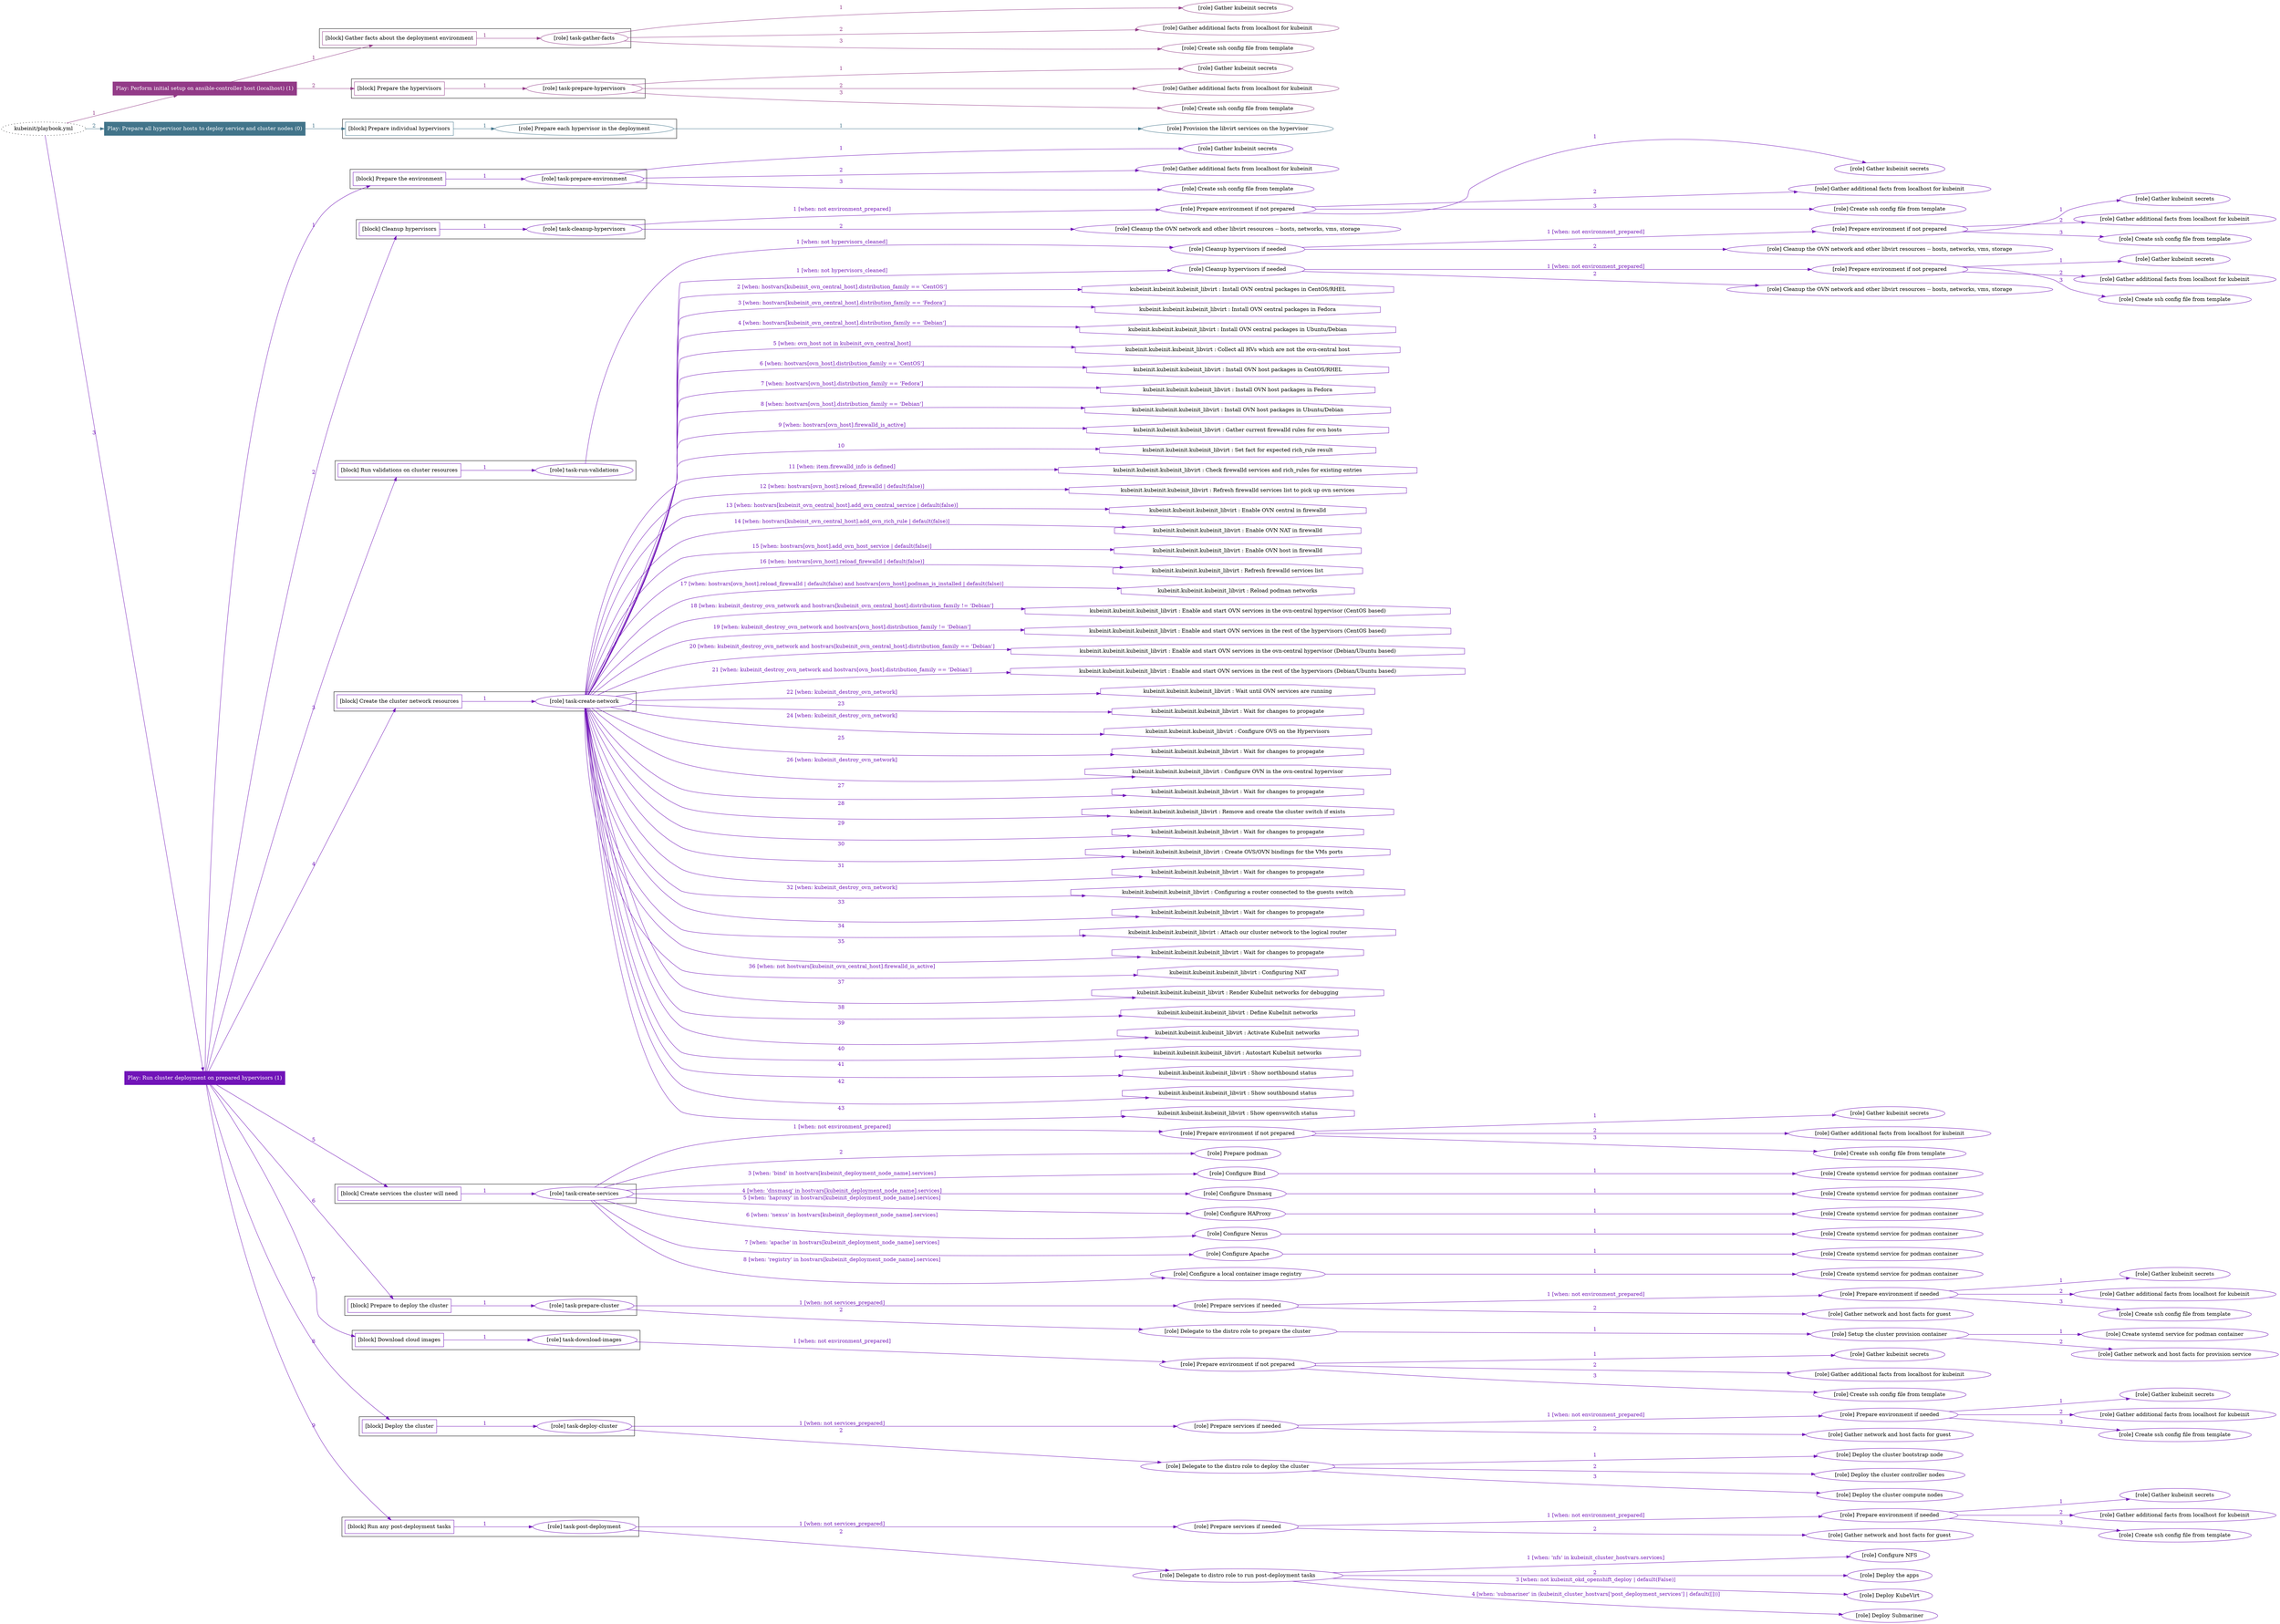 digraph {
	graph [concentrate=true ordering=in rankdir=LR ratio=fill]
	edge [esep=5 sep=10]
	"kubeinit/playbook.yml" [URL="/home/runner/work/kubeinit/kubeinit/kubeinit/playbook.yml" id=playbook_04f3332f style=dotted]
	play_8145031c [label="Play: Perform initial setup on ansible-controller host (localhost) (1)" URL="/home/runner/work/kubeinit/kubeinit/kubeinit/playbook.yml" color="#923a87" fontcolor="#ffffff" id=play_8145031c shape=box style=filled tooltip=localhost]
	"kubeinit/playbook.yml" -> play_8145031c [label="1 " color="#923a87" fontcolor="#923a87" id=edge_9a0da5e6 labeltooltip="1 " tooltip="1 "]
	subgraph "Gather kubeinit secrets" {
		role_832b52ae [label="[role] Gather kubeinit secrets" URL="/home/runner/.ansible/collections/ansible_collections/kubeinit/kubeinit/roles/kubeinit_prepare/tasks/gather_kubeinit_facts.yml" color="#923a87" id=role_832b52ae tooltip="Gather kubeinit secrets"]
	}
	subgraph "Gather additional facts from localhost for kubeinit" {
		role_7fa81715 [label="[role] Gather additional facts from localhost for kubeinit" URL="/home/runner/.ansible/collections/ansible_collections/kubeinit/kubeinit/roles/kubeinit_prepare/tasks/gather_kubeinit_facts.yml" color="#923a87" id=role_7fa81715 tooltip="Gather additional facts from localhost for kubeinit"]
	}
	subgraph "Create ssh config file from template" {
		role_686c83fc [label="[role] Create ssh config file from template" URL="/home/runner/.ansible/collections/ansible_collections/kubeinit/kubeinit/roles/kubeinit_prepare/tasks/gather_kubeinit_facts.yml" color="#923a87" id=role_686c83fc tooltip="Create ssh config file from template"]
	}
	subgraph "task-gather-facts" {
		role_4f04ec21 [label="[role] task-gather-facts" URL="/home/runner/work/kubeinit/kubeinit/kubeinit/playbook.yml" color="#923a87" id=role_4f04ec21 tooltip="task-gather-facts"]
		role_4f04ec21 -> role_832b52ae [label="1 " color="#923a87" fontcolor="#923a87" id=edge_0803dbd6 labeltooltip="1 " tooltip="1 "]
		role_4f04ec21 -> role_7fa81715 [label="2 " color="#923a87" fontcolor="#923a87" id=edge_2d6e45b9 labeltooltip="2 " tooltip="2 "]
		role_4f04ec21 -> role_686c83fc [label="3 " color="#923a87" fontcolor="#923a87" id=edge_536e30fc labeltooltip="3 " tooltip="3 "]
	}
	subgraph "Gather kubeinit secrets" {
		role_c8cb0c41 [label="[role] Gather kubeinit secrets" URL="/home/runner/.ansible/collections/ansible_collections/kubeinit/kubeinit/roles/kubeinit_prepare/tasks/gather_kubeinit_facts.yml" color="#923a87" id=role_c8cb0c41 tooltip="Gather kubeinit secrets"]
	}
	subgraph "Gather additional facts from localhost for kubeinit" {
		role_62586278 [label="[role] Gather additional facts from localhost for kubeinit" URL="/home/runner/.ansible/collections/ansible_collections/kubeinit/kubeinit/roles/kubeinit_prepare/tasks/gather_kubeinit_facts.yml" color="#923a87" id=role_62586278 tooltip="Gather additional facts from localhost for kubeinit"]
	}
	subgraph "Create ssh config file from template" {
		role_1abeb1fc [label="[role] Create ssh config file from template" URL="/home/runner/.ansible/collections/ansible_collections/kubeinit/kubeinit/roles/kubeinit_prepare/tasks/gather_kubeinit_facts.yml" color="#923a87" id=role_1abeb1fc tooltip="Create ssh config file from template"]
	}
	subgraph "task-prepare-hypervisors" {
		role_47b7738f [label="[role] task-prepare-hypervisors" URL="/home/runner/work/kubeinit/kubeinit/kubeinit/playbook.yml" color="#923a87" id=role_47b7738f tooltip="task-prepare-hypervisors"]
		role_47b7738f -> role_c8cb0c41 [label="1 " color="#923a87" fontcolor="#923a87" id=edge_ff1569cb labeltooltip="1 " tooltip="1 "]
		role_47b7738f -> role_62586278 [label="2 " color="#923a87" fontcolor="#923a87" id=edge_f662271f labeltooltip="2 " tooltip="2 "]
		role_47b7738f -> role_1abeb1fc [label="3 " color="#923a87" fontcolor="#923a87" id=edge_5b73d7a4 labeltooltip="3 " tooltip="3 "]
	}
	subgraph "Play: Perform initial setup on ansible-controller host (localhost) (1)" {
		play_8145031c -> block_efa80285 [label=1 color="#923a87" fontcolor="#923a87" id=edge_f3127acf labeltooltip=1 tooltip=1]
		subgraph cluster_block_efa80285 {
			block_efa80285 [label="[block] Gather facts about the deployment environment" URL="/home/runner/work/kubeinit/kubeinit/kubeinit/playbook.yml" color="#923a87" id=block_efa80285 labeltooltip="Gather facts about the deployment environment" shape=box tooltip="Gather facts about the deployment environment"]
			block_efa80285 -> role_4f04ec21 [label="1 " color="#923a87" fontcolor="#923a87" id=edge_5d4c9613 labeltooltip="1 " tooltip="1 "]
		}
		play_8145031c -> block_f0be6b0d [label=2 color="#923a87" fontcolor="#923a87" id=edge_3ffb21bc labeltooltip=2 tooltip=2]
		subgraph cluster_block_f0be6b0d {
			block_f0be6b0d [label="[block] Prepare the hypervisors" URL="/home/runner/work/kubeinit/kubeinit/kubeinit/playbook.yml" color="#923a87" id=block_f0be6b0d labeltooltip="Prepare the hypervisors" shape=box tooltip="Prepare the hypervisors"]
			block_f0be6b0d -> role_47b7738f [label="1 " color="#923a87" fontcolor="#923a87" id=edge_da38823d labeltooltip="1 " tooltip="1 "]
		}
	}
	play_b42b1fc5 [label="Play: Prepare all hypervisor hosts to deploy service and cluster nodes (0)" URL="/home/runner/work/kubeinit/kubeinit/kubeinit/playbook.yml" color="#42748a" fontcolor="#ffffff" id=play_b42b1fc5 shape=box style=filled tooltip="Play: Prepare all hypervisor hosts to deploy service and cluster nodes (0)"]
	"kubeinit/playbook.yml" -> play_b42b1fc5 [label="2 " color="#42748a" fontcolor="#42748a" id=edge_a1b8533f labeltooltip="2 " tooltip="2 "]
	subgraph "Provision the libvirt services on the hypervisor" {
		role_36765d12 [label="[role] Provision the libvirt services on the hypervisor" URL="/home/runner/.ansible/collections/ansible_collections/kubeinit/kubeinit/roles/kubeinit_prepare/tasks/prepare_hypervisor.yml" color="#42748a" id=role_36765d12 tooltip="Provision the libvirt services on the hypervisor"]
	}
	subgraph "Prepare each hypervisor in the deployment" {
		role_ccccc860 [label="[role] Prepare each hypervisor in the deployment" URL="/home/runner/work/kubeinit/kubeinit/kubeinit/playbook.yml" color="#42748a" id=role_ccccc860 tooltip="Prepare each hypervisor in the deployment"]
		role_ccccc860 -> role_36765d12 [label="1 " color="#42748a" fontcolor="#42748a" id=edge_21911fc3 labeltooltip="1 " tooltip="1 "]
	}
	subgraph "Play: Prepare all hypervisor hosts to deploy service and cluster nodes (0)" {
		play_b42b1fc5 -> block_ad677494 [label=1 color="#42748a" fontcolor="#42748a" id=edge_c94afedf labeltooltip=1 tooltip=1]
		subgraph cluster_block_ad677494 {
			block_ad677494 [label="[block] Prepare individual hypervisors" URL="/home/runner/work/kubeinit/kubeinit/kubeinit/playbook.yml" color="#42748a" id=block_ad677494 labeltooltip="Prepare individual hypervisors" shape=box tooltip="Prepare individual hypervisors"]
			block_ad677494 -> role_ccccc860 [label="1 " color="#42748a" fontcolor="#42748a" id=edge_9f50555e labeltooltip="1 " tooltip="1 "]
		}
	}
	play_4c81dd61 [label="Play: Run cluster deployment on prepared hypervisors (1)" URL="/home/runner/work/kubeinit/kubeinit/kubeinit/playbook.yml" color="#7114b8" fontcolor="#ffffff" id=play_4c81dd61 shape=box style=filled tooltip=localhost]
	"kubeinit/playbook.yml" -> play_4c81dd61 [label="3 " color="#7114b8" fontcolor="#7114b8" id=edge_556596a4 labeltooltip="3 " tooltip="3 "]
	subgraph "Gather kubeinit secrets" {
		role_f1a6f893 [label="[role] Gather kubeinit secrets" URL="/home/runner/.ansible/collections/ansible_collections/kubeinit/kubeinit/roles/kubeinit_prepare/tasks/gather_kubeinit_facts.yml" color="#7114b8" id=role_f1a6f893 tooltip="Gather kubeinit secrets"]
	}
	subgraph "Gather additional facts from localhost for kubeinit" {
		role_e08c428c [label="[role] Gather additional facts from localhost for kubeinit" URL="/home/runner/.ansible/collections/ansible_collections/kubeinit/kubeinit/roles/kubeinit_prepare/tasks/gather_kubeinit_facts.yml" color="#7114b8" id=role_e08c428c tooltip="Gather additional facts from localhost for kubeinit"]
	}
	subgraph "Create ssh config file from template" {
		role_34821d43 [label="[role] Create ssh config file from template" URL="/home/runner/.ansible/collections/ansible_collections/kubeinit/kubeinit/roles/kubeinit_prepare/tasks/gather_kubeinit_facts.yml" color="#7114b8" id=role_34821d43 tooltip="Create ssh config file from template"]
	}
	subgraph "task-prepare-environment" {
		role_223f6caf [label="[role] task-prepare-environment" URL="/home/runner/work/kubeinit/kubeinit/kubeinit/playbook.yml" color="#7114b8" id=role_223f6caf tooltip="task-prepare-environment"]
		role_223f6caf -> role_f1a6f893 [label="1 " color="#7114b8" fontcolor="#7114b8" id=edge_40da6b84 labeltooltip="1 " tooltip="1 "]
		role_223f6caf -> role_e08c428c [label="2 " color="#7114b8" fontcolor="#7114b8" id=edge_34a0510d labeltooltip="2 " tooltip="2 "]
		role_223f6caf -> role_34821d43 [label="3 " color="#7114b8" fontcolor="#7114b8" id=edge_6d99df88 labeltooltip="3 " tooltip="3 "]
	}
	subgraph "Gather kubeinit secrets" {
		role_a439bceb [label="[role] Gather kubeinit secrets" URL="/home/runner/.ansible/collections/ansible_collections/kubeinit/kubeinit/roles/kubeinit_prepare/tasks/gather_kubeinit_facts.yml" color="#7114b8" id=role_a439bceb tooltip="Gather kubeinit secrets"]
	}
	subgraph "Gather additional facts from localhost for kubeinit" {
		role_308f572e [label="[role] Gather additional facts from localhost for kubeinit" URL="/home/runner/.ansible/collections/ansible_collections/kubeinit/kubeinit/roles/kubeinit_prepare/tasks/gather_kubeinit_facts.yml" color="#7114b8" id=role_308f572e tooltip="Gather additional facts from localhost for kubeinit"]
	}
	subgraph "Create ssh config file from template" {
		role_a014cd90 [label="[role] Create ssh config file from template" URL="/home/runner/.ansible/collections/ansible_collections/kubeinit/kubeinit/roles/kubeinit_prepare/tasks/gather_kubeinit_facts.yml" color="#7114b8" id=role_a014cd90 tooltip="Create ssh config file from template"]
	}
	subgraph "Prepare environment if not prepared" {
		role_2da7526f [label="[role] Prepare environment if not prepared" URL="/home/runner/.ansible/collections/ansible_collections/kubeinit/kubeinit/roles/kubeinit_prepare/tasks/cleanup_hypervisors.yml" color="#7114b8" id=role_2da7526f tooltip="Prepare environment if not prepared"]
		role_2da7526f -> role_a439bceb [label="1 " color="#7114b8" fontcolor="#7114b8" id=edge_9be5ce2d labeltooltip="1 " tooltip="1 "]
		role_2da7526f -> role_308f572e [label="2 " color="#7114b8" fontcolor="#7114b8" id=edge_607a4555 labeltooltip="2 " tooltip="2 "]
		role_2da7526f -> role_a014cd90 [label="3 " color="#7114b8" fontcolor="#7114b8" id=edge_6448c111 labeltooltip="3 " tooltip="3 "]
	}
	subgraph "Cleanup the OVN network and other libvirt resources -- hosts, networks, vms, storage" {
		role_99e32f6e [label="[role] Cleanup the OVN network and other libvirt resources -- hosts, networks, vms, storage" URL="/home/runner/.ansible/collections/ansible_collections/kubeinit/kubeinit/roles/kubeinit_prepare/tasks/cleanup_hypervisors.yml" color="#7114b8" id=role_99e32f6e tooltip="Cleanup the OVN network and other libvirt resources -- hosts, networks, vms, storage"]
	}
	subgraph "task-cleanup-hypervisors" {
		role_48c2c43d [label="[role] task-cleanup-hypervisors" URL="/home/runner/work/kubeinit/kubeinit/kubeinit/playbook.yml" color="#7114b8" id=role_48c2c43d tooltip="task-cleanup-hypervisors"]
		role_48c2c43d -> role_2da7526f [label="1 [when: not environment_prepared]" color="#7114b8" fontcolor="#7114b8" id=edge_f37aebf9 labeltooltip="1 [when: not environment_prepared]" tooltip="1 [when: not environment_prepared]"]
		role_48c2c43d -> role_99e32f6e [label="2 " color="#7114b8" fontcolor="#7114b8" id=edge_5aab255d labeltooltip="2 " tooltip="2 "]
	}
	subgraph "Gather kubeinit secrets" {
		role_d7122ef3 [label="[role] Gather kubeinit secrets" URL="/home/runner/.ansible/collections/ansible_collections/kubeinit/kubeinit/roles/kubeinit_prepare/tasks/gather_kubeinit_facts.yml" color="#7114b8" id=role_d7122ef3 tooltip="Gather kubeinit secrets"]
	}
	subgraph "Gather additional facts from localhost for kubeinit" {
		role_caa68e7b [label="[role] Gather additional facts from localhost for kubeinit" URL="/home/runner/.ansible/collections/ansible_collections/kubeinit/kubeinit/roles/kubeinit_prepare/tasks/gather_kubeinit_facts.yml" color="#7114b8" id=role_caa68e7b tooltip="Gather additional facts from localhost for kubeinit"]
	}
	subgraph "Create ssh config file from template" {
		role_68fcd3d2 [label="[role] Create ssh config file from template" URL="/home/runner/.ansible/collections/ansible_collections/kubeinit/kubeinit/roles/kubeinit_prepare/tasks/gather_kubeinit_facts.yml" color="#7114b8" id=role_68fcd3d2 tooltip="Create ssh config file from template"]
	}
	subgraph "Prepare environment if not prepared" {
		role_ac18c1b7 [label="[role] Prepare environment if not prepared" URL="/home/runner/.ansible/collections/ansible_collections/kubeinit/kubeinit/roles/kubeinit_prepare/tasks/cleanup_hypervisors.yml" color="#7114b8" id=role_ac18c1b7 tooltip="Prepare environment if not prepared"]
		role_ac18c1b7 -> role_d7122ef3 [label="1 " color="#7114b8" fontcolor="#7114b8" id=edge_5c3dfde0 labeltooltip="1 " tooltip="1 "]
		role_ac18c1b7 -> role_caa68e7b [label="2 " color="#7114b8" fontcolor="#7114b8" id=edge_12913c87 labeltooltip="2 " tooltip="2 "]
		role_ac18c1b7 -> role_68fcd3d2 [label="3 " color="#7114b8" fontcolor="#7114b8" id=edge_a964c902 labeltooltip="3 " tooltip="3 "]
	}
	subgraph "Cleanup the OVN network and other libvirt resources -- hosts, networks, vms, storage" {
		role_a342b88c [label="[role] Cleanup the OVN network and other libvirt resources -- hosts, networks, vms, storage" URL="/home/runner/.ansible/collections/ansible_collections/kubeinit/kubeinit/roles/kubeinit_prepare/tasks/cleanup_hypervisors.yml" color="#7114b8" id=role_a342b88c tooltip="Cleanup the OVN network and other libvirt resources -- hosts, networks, vms, storage"]
	}
	subgraph "Cleanup hypervisors if needed" {
		role_dbd5163a [label="[role] Cleanup hypervisors if needed" URL="/home/runner/.ansible/collections/ansible_collections/kubeinit/kubeinit/roles/kubeinit_validations/tasks/main.yml" color="#7114b8" id=role_dbd5163a tooltip="Cleanup hypervisors if needed"]
		role_dbd5163a -> role_ac18c1b7 [label="1 [when: not environment_prepared]" color="#7114b8" fontcolor="#7114b8" id=edge_c9e970d4 labeltooltip="1 [when: not environment_prepared]" tooltip="1 [when: not environment_prepared]"]
		role_dbd5163a -> role_a342b88c [label="2 " color="#7114b8" fontcolor="#7114b8" id=edge_42d735ad labeltooltip="2 " tooltip="2 "]
	}
	subgraph "task-run-validations" {
		role_768c4da6 [label="[role] task-run-validations" URL="/home/runner/work/kubeinit/kubeinit/kubeinit/playbook.yml" color="#7114b8" id=role_768c4da6 tooltip="task-run-validations"]
		role_768c4da6 -> role_dbd5163a [label="1 [when: not hypervisors_cleaned]" color="#7114b8" fontcolor="#7114b8" id=edge_5149557c labeltooltip="1 [when: not hypervisors_cleaned]" tooltip="1 [when: not hypervisors_cleaned]"]
	}
	subgraph "Gather kubeinit secrets" {
		role_e7e86575 [label="[role] Gather kubeinit secrets" URL="/home/runner/.ansible/collections/ansible_collections/kubeinit/kubeinit/roles/kubeinit_prepare/tasks/gather_kubeinit_facts.yml" color="#7114b8" id=role_e7e86575 tooltip="Gather kubeinit secrets"]
	}
	subgraph "Gather additional facts from localhost for kubeinit" {
		role_0ffe267d [label="[role] Gather additional facts from localhost for kubeinit" URL="/home/runner/.ansible/collections/ansible_collections/kubeinit/kubeinit/roles/kubeinit_prepare/tasks/gather_kubeinit_facts.yml" color="#7114b8" id=role_0ffe267d tooltip="Gather additional facts from localhost for kubeinit"]
	}
	subgraph "Create ssh config file from template" {
		role_0d09fc47 [label="[role] Create ssh config file from template" URL="/home/runner/.ansible/collections/ansible_collections/kubeinit/kubeinit/roles/kubeinit_prepare/tasks/gather_kubeinit_facts.yml" color="#7114b8" id=role_0d09fc47 tooltip="Create ssh config file from template"]
	}
	subgraph "Prepare environment if not prepared" {
		role_8f5a484e [label="[role] Prepare environment if not prepared" URL="/home/runner/.ansible/collections/ansible_collections/kubeinit/kubeinit/roles/kubeinit_prepare/tasks/cleanup_hypervisors.yml" color="#7114b8" id=role_8f5a484e tooltip="Prepare environment if not prepared"]
		role_8f5a484e -> role_e7e86575 [label="1 " color="#7114b8" fontcolor="#7114b8" id=edge_76259770 labeltooltip="1 " tooltip="1 "]
		role_8f5a484e -> role_0ffe267d [label="2 " color="#7114b8" fontcolor="#7114b8" id=edge_dfbeb7af labeltooltip="2 " tooltip="2 "]
		role_8f5a484e -> role_0d09fc47 [label="3 " color="#7114b8" fontcolor="#7114b8" id=edge_b54ca0c6 labeltooltip="3 " tooltip="3 "]
	}
	subgraph "Cleanup the OVN network and other libvirt resources -- hosts, networks, vms, storage" {
		role_f7e7956e [label="[role] Cleanup the OVN network and other libvirt resources -- hosts, networks, vms, storage" URL="/home/runner/.ansible/collections/ansible_collections/kubeinit/kubeinit/roles/kubeinit_prepare/tasks/cleanup_hypervisors.yml" color="#7114b8" id=role_f7e7956e tooltip="Cleanup the OVN network and other libvirt resources -- hosts, networks, vms, storage"]
	}
	subgraph "Cleanup hypervisors if needed" {
		role_83e72e0f [label="[role] Cleanup hypervisors if needed" URL="/home/runner/.ansible/collections/ansible_collections/kubeinit/kubeinit/roles/kubeinit_libvirt/tasks/create_network.yml" color="#7114b8" id=role_83e72e0f tooltip="Cleanup hypervisors if needed"]
		role_83e72e0f -> role_8f5a484e [label="1 [when: not environment_prepared]" color="#7114b8" fontcolor="#7114b8" id=edge_2b333030 labeltooltip="1 [when: not environment_prepared]" tooltip="1 [when: not environment_prepared]"]
		role_83e72e0f -> role_f7e7956e [label="2 " color="#7114b8" fontcolor="#7114b8" id=edge_81ce74e3 labeltooltip="2 " tooltip="2 "]
	}
	subgraph "task-create-network" {
		role_af85dd84 [label="[role] task-create-network" URL="/home/runner/work/kubeinit/kubeinit/kubeinit/playbook.yml" color="#7114b8" id=role_af85dd84 tooltip="task-create-network"]
		role_af85dd84 -> role_83e72e0f [label="1 [when: not hypervisors_cleaned]" color="#7114b8" fontcolor="#7114b8" id=edge_44dc76d8 labeltooltip="1 [when: not hypervisors_cleaned]" tooltip="1 [when: not hypervisors_cleaned]"]
		task_edce6a6f [label="kubeinit.kubeinit.kubeinit_libvirt : Install OVN central packages in CentOS/RHEL" URL="/home/runner/.ansible/collections/ansible_collections/kubeinit/kubeinit/roles/kubeinit_libvirt/tasks/create_network.yml" color="#7114b8" id=task_edce6a6f shape=octagon tooltip="kubeinit.kubeinit.kubeinit_libvirt : Install OVN central packages in CentOS/RHEL"]
		role_af85dd84 -> task_edce6a6f [label="2 [when: hostvars[kubeinit_ovn_central_host].distribution_family == 'CentOS']" color="#7114b8" fontcolor="#7114b8" id=edge_798f79e7 labeltooltip="2 [when: hostvars[kubeinit_ovn_central_host].distribution_family == 'CentOS']" tooltip="2 [when: hostvars[kubeinit_ovn_central_host].distribution_family == 'CentOS']"]
		task_f9a2ab79 [label="kubeinit.kubeinit.kubeinit_libvirt : Install OVN central packages in Fedora" URL="/home/runner/.ansible/collections/ansible_collections/kubeinit/kubeinit/roles/kubeinit_libvirt/tasks/create_network.yml" color="#7114b8" id=task_f9a2ab79 shape=octagon tooltip="kubeinit.kubeinit.kubeinit_libvirt : Install OVN central packages in Fedora"]
		role_af85dd84 -> task_f9a2ab79 [label="3 [when: hostvars[kubeinit_ovn_central_host].distribution_family == 'Fedora']" color="#7114b8" fontcolor="#7114b8" id=edge_14d8e24f labeltooltip="3 [when: hostvars[kubeinit_ovn_central_host].distribution_family == 'Fedora']" tooltip="3 [when: hostvars[kubeinit_ovn_central_host].distribution_family == 'Fedora']"]
		task_8e7fe3f3 [label="kubeinit.kubeinit.kubeinit_libvirt : Install OVN central packages in Ubuntu/Debian" URL="/home/runner/.ansible/collections/ansible_collections/kubeinit/kubeinit/roles/kubeinit_libvirt/tasks/create_network.yml" color="#7114b8" id=task_8e7fe3f3 shape=octagon tooltip="kubeinit.kubeinit.kubeinit_libvirt : Install OVN central packages in Ubuntu/Debian"]
		role_af85dd84 -> task_8e7fe3f3 [label="4 [when: hostvars[kubeinit_ovn_central_host].distribution_family == 'Debian']" color="#7114b8" fontcolor="#7114b8" id=edge_7956d8c2 labeltooltip="4 [when: hostvars[kubeinit_ovn_central_host].distribution_family == 'Debian']" tooltip="4 [when: hostvars[kubeinit_ovn_central_host].distribution_family == 'Debian']"]
		task_0810cad5 [label="kubeinit.kubeinit.kubeinit_libvirt : Collect all HVs which are not the ovn-central host" URL="/home/runner/.ansible/collections/ansible_collections/kubeinit/kubeinit/roles/kubeinit_libvirt/tasks/create_network.yml" color="#7114b8" id=task_0810cad5 shape=octagon tooltip="kubeinit.kubeinit.kubeinit_libvirt : Collect all HVs which are not the ovn-central host"]
		role_af85dd84 -> task_0810cad5 [label="5 [when: ovn_host not in kubeinit_ovn_central_host]" color="#7114b8" fontcolor="#7114b8" id=edge_c9656712 labeltooltip="5 [when: ovn_host not in kubeinit_ovn_central_host]" tooltip="5 [when: ovn_host not in kubeinit_ovn_central_host]"]
		task_d87ea1e0 [label="kubeinit.kubeinit.kubeinit_libvirt : Install OVN host packages in CentOS/RHEL" URL="/home/runner/.ansible/collections/ansible_collections/kubeinit/kubeinit/roles/kubeinit_libvirt/tasks/create_network.yml" color="#7114b8" id=task_d87ea1e0 shape=octagon tooltip="kubeinit.kubeinit.kubeinit_libvirt : Install OVN host packages in CentOS/RHEL"]
		role_af85dd84 -> task_d87ea1e0 [label="6 [when: hostvars[ovn_host].distribution_family == 'CentOS']" color="#7114b8" fontcolor="#7114b8" id=edge_caec55c3 labeltooltip="6 [when: hostvars[ovn_host].distribution_family == 'CentOS']" tooltip="6 [when: hostvars[ovn_host].distribution_family == 'CentOS']"]
		task_598dcb2a [label="kubeinit.kubeinit.kubeinit_libvirt : Install OVN host packages in Fedora" URL="/home/runner/.ansible/collections/ansible_collections/kubeinit/kubeinit/roles/kubeinit_libvirt/tasks/create_network.yml" color="#7114b8" id=task_598dcb2a shape=octagon tooltip="kubeinit.kubeinit.kubeinit_libvirt : Install OVN host packages in Fedora"]
		role_af85dd84 -> task_598dcb2a [label="7 [when: hostvars[ovn_host].distribution_family == 'Fedora']" color="#7114b8" fontcolor="#7114b8" id=edge_87ae9a31 labeltooltip="7 [when: hostvars[ovn_host].distribution_family == 'Fedora']" tooltip="7 [when: hostvars[ovn_host].distribution_family == 'Fedora']"]
		task_4ebc4f78 [label="kubeinit.kubeinit.kubeinit_libvirt : Install OVN host packages in Ubuntu/Debian" URL="/home/runner/.ansible/collections/ansible_collections/kubeinit/kubeinit/roles/kubeinit_libvirt/tasks/create_network.yml" color="#7114b8" id=task_4ebc4f78 shape=octagon tooltip="kubeinit.kubeinit.kubeinit_libvirt : Install OVN host packages in Ubuntu/Debian"]
		role_af85dd84 -> task_4ebc4f78 [label="8 [when: hostvars[ovn_host].distribution_family == 'Debian']" color="#7114b8" fontcolor="#7114b8" id=edge_6ef27ba6 labeltooltip="8 [when: hostvars[ovn_host].distribution_family == 'Debian']" tooltip="8 [when: hostvars[ovn_host].distribution_family == 'Debian']"]
		task_293a0a1b [label="kubeinit.kubeinit.kubeinit_libvirt : Gather current firewalld rules for ovn hosts" URL="/home/runner/.ansible/collections/ansible_collections/kubeinit/kubeinit/roles/kubeinit_libvirt/tasks/create_network.yml" color="#7114b8" id=task_293a0a1b shape=octagon tooltip="kubeinit.kubeinit.kubeinit_libvirt : Gather current firewalld rules for ovn hosts"]
		role_af85dd84 -> task_293a0a1b [label="9 [when: hostvars[ovn_host].firewalld_is_active]" color="#7114b8" fontcolor="#7114b8" id=edge_8981704c labeltooltip="9 [when: hostvars[ovn_host].firewalld_is_active]" tooltip="9 [when: hostvars[ovn_host].firewalld_is_active]"]
		task_3339e7dd [label="kubeinit.kubeinit.kubeinit_libvirt : Set fact for expected rich_rule result" URL="/home/runner/.ansible/collections/ansible_collections/kubeinit/kubeinit/roles/kubeinit_libvirt/tasks/create_network.yml" color="#7114b8" id=task_3339e7dd shape=octagon tooltip="kubeinit.kubeinit.kubeinit_libvirt : Set fact for expected rich_rule result"]
		role_af85dd84 -> task_3339e7dd [label="10 " color="#7114b8" fontcolor="#7114b8" id=edge_e8745023 labeltooltip="10 " tooltip="10 "]
		task_454796d5 [label="kubeinit.kubeinit.kubeinit_libvirt : Check firewalld services and rich_rules for existing entries" URL="/home/runner/.ansible/collections/ansible_collections/kubeinit/kubeinit/roles/kubeinit_libvirt/tasks/create_network.yml" color="#7114b8" id=task_454796d5 shape=octagon tooltip="kubeinit.kubeinit.kubeinit_libvirt : Check firewalld services and rich_rules for existing entries"]
		role_af85dd84 -> task_454796d5 [label="11 [when: item.firewalld_info is defined]" color="#7114b8" fontcolor="#7114b8" id=edge_38bf99e3 labeltooltip="11 [when: item.firewalld_info is defined]" tooltip="11 [when: item.firewalld_info is defined]"]
		task_b5e19275 [label="kubeinit.kubeinit.kubeinit_libvirt : Refresh firewalld services list to pick up ovn services" URL="/home/runner/.ansible/collections/ansible_collections/kubeinit/kubeinit/roles/kubeinit_libvirt/tasks/create_network.yml" color="#7114b8" id=task_b5e19275 shape=octagon tooltip="kubeinit.kubeinit.kubeinit_libvirt : Refresh firewalld services list to pick up ovn services"]
		role_af85dd84 -> task_b5e19275 [label="12 [when: hostvars[ovn_host].reload_firewalld | default(false)]" color="#7114b8" fontcolor="#7114b8" id=edge_9d06d3a5 labeltooltip="12 [when: hostvars[ovn_host].reload_firewalld | default(false)]" tooltip="12 [when: hostvars[ovn_host].reload_firewalld | default(false)]"]
		task_9378d176 [label="kubeinit.kubeinit.kubeinit_libvirt : Enable OVN central in firewalld" URL="/home/runner/.ansible/collections/ansible_collections/kubeinit/kubeinit/roles/kubeinit_libvirt/tasks/create_network.yml" color="#7114b8" id=task_9378d176 shape=octagon tooltip="kubeinit.kubeinit.kubeinit_libvirt : Enable OVN central in firewalld"]
		role_af85dd84 -> task_9378d176 [label="13 [when: hostvars[kubeinit_ovn_central_host].add_ovn_central_service | default(false)]" color="#7114b8" fontcolor="#7114b8" id=edge_145398cd labeltooltip="13 [when: hostvars[kubeinit_ovn_central_host].add_ovn_central_service | default(false)]" tooltip="13 [when: hostvars[kubeinit_ovn_central_host].add_ovn_central_service | default(false)]"]
		task_519aea35 [label="kubeinit.kubeinit.kubeinit_libvirt : Enable OVN NAT in firewalld" URL="/home/runner/.ansible/collections/ansible_collections/kubeinit/kubeinit/roles/kubeinit_libvirt/tasks/create_network.yml" color="#7114b8" id=task_519aea35 shape=octagon tooltip="kubeinit.kubeinit.kubeinit_libvirt : Enable OVN NAT in firewalld"]
		role_af85dd84 -> task_519aea35 [label="14 [when: hostvars[kubeinit_ovn_central_host].add_ovn_rich_rule | default(false)]" color="#7114b8" fontcolor="#7114b8" id=edge_a62b59c7 labeltooltip="14 [when: hostvars[kubeinit_ovn_central_host].add_ovn_rich_rule | default(false)]" tooltip="14 [when: hostvars[kubeinit_ovn_central_host].add_ovn_rich_rule | default(false)]"]
		task_8e8d2e4d [label="kubeinit.kubeinit.kubeinit_libvirt : Enable OVN host in firewalld" URL="/home/runner/.ansible/collections/ansible_collections/kubeinit/kubeinit/roles/kubeinit_libvirt/tasks/create_network.yml" color="#7114b8" id=task_8e8d2e4d shape=octagon tooltip="kubeinit.kubeinit.kubeinit_libvirt : Enable OVN host in firewalld"]
		role_af85dd84 -> task_8e8d2e4d [label="15 [when: hostvars[ovn_host].add_ovn_host_service | default(false)]" color="#7114b8" fontcolor="#7114b8" id=edge_d8f3b80f labeltooltip="15 [when: hostvars[ovn_host].add_ovn_host_service | default(false)]" tooltip="15 [when: hostvars[ovn_host].add_ovn_host_service | default(false)]"]
		task_7d5c93be [label="kubeinit.kubeinit.kubeinit_libvirt : Refresh firewalld services list" URL="/home/runner/.ansible/collections/ansible_collections/kubeinit/kubeinit/roles/kubeinit_libvirt/tasks/create_network.yml" color="#7114b8" id=task_7d5c93be shape=octagon tooltip="kubeinit.kubeinit.kubeinit_libvirt : Refresh firewalld services list"]
		role_af85dd84 -> task_7d5c93be [label="16 [when: hostvars[ovn_host].reload_firewalld | default(false)]" color="#7114b8" fontcolor="#7114b8" id=edge_d70d49c6 labeltooltip="16 [when: hostvars[ovn_host].reload_firewalld | default(false)]" tooltip="16 [when: hostvars[ovn_host].reload_firewalld | default(false)]"]
		task_a8b68b29 [label="kubeinit.kubeinit.kubeinit_libvirt : Reload podman networks" URL="/home/runner/.ansible/collections/ansible_collections/kubeinit/kubeinit/roles/kubeinit_libvirt/tasks/create_network.yml" color="#7114b8" id=task_a8b68b29 shape=octagon tooltip="kubeinit.kubeinit.kubeinit_libvirt : Reload podman networks"]
		role_af85dd84 -> task_a8b68b29 [label="17 [when: hostvars[ovn_host].reload_firewalld | default(false) and hostvars[ovn_host].podman_is_installed | default(false)]" color="#7114b8" fontcolor="#7114b8" id=edge_9edc71e0 labeltooltip="17 [when: hostvars[ovn_host].reload_firewalld | default(false) and hostvars[ovn_host].podman_is_installed | default(false)]" tooltip="17 [when: hostvars[ovn_host].reload_firewalld | default(false) and hostvars[ovn_host].podman_is_installed | default(false)]"]
		task_606ae5be [label="kubeinit.kubeinit.kubeinit_libvirt : Enable and start OVN services in the ovn-central hypervisor (CentOS based)" URL="/home/runner/.ansible/collections/ansible_collections/kubeinit/kubeinit/roles/kubeinit_libvirt/tasks/create_network.yml" color="#7114b8" id=task_606ae5be shape=octagon tooltip="kubeinit.kubeinit.kubeinit_libvirt : Enable and start OVN services in the ovn-central hypervisor (CentOS based)"]
		role_af85dd84 -> task_606ae5be [label="18 [when: kubeinit_destroy_ovn_network and hostvars[kubeinit_ovn_central_host].distribution_family != 'Debian']" color="#7114b8" fontcolor="#7114b8" id=edge_5b30301f labeltooltip="18 [when: kubeinit_destroy_ovn_network and hostvars[kubeinit_ovn_central_host].distribution_family != 'Debian']" tooltip="18 [when: kubeinit_destroy_ovn_network and hostvars[kubeinit_ovn_central_host].distribution_family != 'Debian']"]
		task_79e03e42 [label="kubeinit.kubeinit.kubeinit_libvirt : Enable and start OVN services in the rest of the hypervisors (CentOS based)" URL="/home/runner/.ansible/collections/ansible_collections/kubeinit/kubeinit/roles/kubeinit_libvirt/tasks/create_network.yml" color="#7114b8" id=task_79e03e42 shape=octagon tooltip="kubeinit.kubeinit.kubeinit_libvirt : Enable and start OVN services in the rest of the hypervisors (CentOS based)"]
		role_af85dd84 -> task_79e03e42 [label="19 [when: kubeinit_destroy_ovn_network and hostvars[ovn_host].distribution_family != 'Debian']" color="#7114b8" fontcolor="#7114b8" id=edge_f17fc586 labeltooltip="19 [when: kubeinit_destroy_ovn_network and hostvars[ovn_host].distribution_family != 'Debian']" tooltip="19 [when: kubeinit_destroy_ovn_network and hostvars[ovn_host].distribution_family != 'Debian']"]
		task_b8115ae7 [label="kubeinit.kubeinit.kubeinit_libvirt : Enable and start OVN services in the ovn-central hypervisor (Debian/Ubuntu based)" URL="/home/runner/.ansible/collections/ansible_collections/kubeinit/kubeinit/roles/kubeinit_libvirt/tasks/create_network.yml" color="#7114b8" id=task_b8115ae7 shape=octagon tooltip="kubeinit.kubeinit.kubeinit_libvirt : Enable and start OVN services in the ovn-central hypervisor (Debian/Ubuntu based)"]
		role_af85dd84 -> task_b8115ae7 [label="20 [when: kubeinit_destroy_ovn_network and hostvars[kubeinit_ovn_central_host].distribution_family == 'Debian']" color="#7114b8" fontcolor="#7114b8" id=edge_3c6dce7c labeltooltip="20 [when: kubeinit_destroy_ovn_network and hostvars[kubeinit_ovn_central_host].distribution_family == 'Debian']" tooltip="20 [when: kubeinit_destroy_ovn_network and hostvars[kubeinit_ovn_central_host].distribution_family == 'Debian']"]
		task_0a4b562a [label="kubeinit.kubeinit.kubeinit_libvirt : Enable and start OVN services in the rest of the hypervisors (Debian/Ubuntu based)" URL="/home/runner/.ansible/collections/ansible_collections/kubeinit/kubeinit/roles/kubeinit_libvirt/tasks/create_network.yml" color="#7114b8" id=task_0a4b562a shape=octagon tooltip="kubeinit.kubeinit.kubeinit_libvirt : Enable and start OVN services in the rest of the hypervisors (Debian/Ubuntu based)"]
		role_af85dd84 -> task_0a4b562a [label="21 [when: kubeinit_destroy_ovn_network and hostvars[ovn_host].distribution_family == 'Debian']" color="#7114b8" fontcolor="#7114b8" id=edge_8b7343b7 labeltooltip="21 [when: kubeinit_destroy_ovn_network and hostvars[ovn_host].distribution_family == 'Debian']" tooltip="21 [when: kubeinit_destroy_ovn_network and hostvars[ovn_host].distribution_family == 'Debian']"]
		task_ca6d9eaf [label="kubeinit.kubeinit.kubeinit_libvirt : Wait until OVN services are running" URL="/home/runner/.ansible/collections/ansible_collections/kubeinit/kubeinit/roles/kubeinit_libvirt/tasks/create_network.yml" color="#7114b8" id=task_ca6d9eaf shape=octagon tooltip="kubeinit.kubeinit.kubeinit_libvirt : Wait until OVN services are running"]
		role_af85dd84 -> task_ca6d9eaf [label="22 [when: kubeinit_destroy_ovn_network]" color="#7114b8" fontcolor="#7114b8" id=edge_ba322d02 labeltooltip="22 [when: kubeinit_destroy_ovn_network]" tooltip="22 [when: kubeinit_destroy_ovn_network]"]
		task_63048d86 [label="kubeinit.kubeinit.kubeinit_libvirt : Wait for changes to propagate" URL="/home/runner/.ansible/collections/ansible_collections/kubeinit/kubeinit/roles/kubeinit_libvirt/tasks/create_network.yml" color="#7114b8" id=task_63048d86 shape=octagon tooltip="kubeinit.kubeinit.kubeinit_libvirt : Wait for changes to propagate"]
		role_af85dd84 -> task_63048d86 [label="23 " color="#7114b8" fontcolor="#7114b8" id=edge_22490f37 labeltooltip="23 " tooltip="23 "]
		task_ca428127 [label="kubeinit.kubeinit.kubeinit_libvirt : Configure OVS on the Hypervisors" URL="/home/runner/.ansible/collections/ansible_collections/kubeinit/kubeinit/roles/kubeinit_libvirt/tasks/create_network.yml" color="#7114b8" id=task_ca428127 shape=octagon tooltip="kubeinit.kubeinit.kubeinit_libvirt : Configure OVS on the Hypervisors"]
		role_af85dd84 -> task_ca428127 [label="24 [when: kubeinit_destroy_ovn_network]" color="#7114b8" fontcolor="#7114b8" id=edge_6f86a280 labeltooltip="24 [when: kubeinit_destroy_ovn_network]" tooltip="24 [when: kubeinit_destroy_ovn_network]"]
		task_1b451470 [label="kubeinit.kubeinit.kubeinit_libvirt : Wait for changes to propagate" URL="/home/runner/.ansible/collections/ansible_collections/kubeinit/kubeinit/roles/kubeinit_libvirt/tasks/create_network.yml" color="#7114b8" id=task_1b451470 shape=octagon tooltip="kubeinit.kubeinit.kubeinit_libvirt : Wait for changes to propagate"]
		role_af85dd84 -> task_1b451470 [label="25 " color="#7114b8" fontcolor="#7114b8" id=edge_ee0160ec labeltooltip="25 " tooltip="25 "]
		task_f6099b5f [label="kubeinit.kubeinit.kubeinit_libvirt : Configure OVN in the ovn-central hypervisor" URL="/home/runner/.ansible/collections/ansible_collections/kubeinit/kubeinit/roles/kubeinit_libvirt/tasks/create_network.yml" color="#7114b8" id=task_f6099b5f shape=octagon tooltip="kubeinit.kubeinit.kubeinit_libvirt : Configure OVN in the ovn-central hypervisor"]
		role_af85dd84 -> task_f6099b5f [label="26 [when: kubeinit_destroy_ovn_network]" color="#7114b8" fontcolor="#7114b8" id=edge_8026333b labeltooltip="26 [when: kubeinit_destroy_ovn_network]" tooltip="26 [when: kubeinit_destroy_ovn_network]"]
		task_f1edd317 [label="kubeinit.kubeinit.kubeinit_libvirt : Wait for changes to propagate" URL="/home/runner/.ansible/collections/ansible_collections/kubeinit/kubeinit/roles/kubeinit_libvirt/tasks/create_network.yml" color="#7114b8" id=task_f1edd317 shape=octagon tooltip="kubeinit.kubeinit.kubeinit_libvirt : Wait for changes to propagate"]
		role_af85dd84 -> task_f1edd317 [label="27 " color="#7114b8" fontcolor="#7114b8" id=edge_f314df45 labeltooltip="27 " tooltip="27 "]
		task_c714fe26 [label="kubeinit.kubeinit.kubeinit_libvirt : Remove and create the cluster switch if exists" URL="/home/runner/.ansible/collections/ansible_collections/kubeinit/kubeinit/roles/kubeinit_libvirt/tasks/create_network.yml" color="#7114b8" id=task_c714fe26 shape=octagon tooltip="kubeinit.kubeinit.kubeinit_libvirt : Remove and create the cluster switch if exists"]
		role_af85dd84 -> task_c714fe26 [label="28 " color="#7114b8" fontcolor="#7114b8" id=edge_44b1ff26 labeltooltip="28 " tooltip="28 "]
		task_5097e270 [label="kubeinit.kubeinit.kubeinit_libvirt : Wait for changes to propagate" URL="/home/runner/.ansible/collections/ansible_collections/kubeinit/kubeinit/roles/kubeinit_libvirt/tasks/create_network.yml" color="#7114b8" id=task_5097e270 shape=octagon tooltip="kubeinit.kubeinit.kubeinit_libvirt : Wait for changes to propagate"]
		role_af85dd84 -> task_5097e270 [label="29 " color="#7114b8" fontcolor="#7114b8" id=edge_fbb1ad7c labeltooltip="29 " tooltip="29 "]
		task_e1fc7616 [label="kubeinit.kubeinit.kubeinit_libvirt : Create OVS/OVN bindings for the VMs ports" URL="/home/runner/.ansible/collections/ansible_collections/kubeinit/kubeinit/roles/kubeinit_libvirt/tasks/create_network.yml" color="#7114b8" id=task_e1fc7616 shape=octagon tooltip="kubeinit.kubeinit.kubeinit_libvirt : Create OVS/OVN bindings for the VMs ports"]
		role_af85dd84 -> task_e1fc7616 [label="30 " color="#7114b8" fontcolor="#7114b8" id=edge_f3110257 labeltooltip="30 " tooltip="30 "]
		task_0f6b8dc5 [label="kubeinit.kubeinit.kubeinit_libvirt : Wait for changes to propagate" URL="/home/runner/.ansible/collections/ansible_collections/kubeinit/kubeinit/roles/kubeinit_libvirt/tasks/create_network.yml" color="#7114b8" id=task_0f6b8dc5 shape=octagon tooltip="kubeinit.kubeinit.kubeinit_libvirt : Wait for changes to propagate"]
		role_af85dd84 -> task_0f6b8dc5 [label="31 " color="#7114b8" fontcolor="#7114b8" id=edge_3ad0896c labeltooltip="31 " tooltip="31 "]
		task_1cbd90cf [label="kubeinit.kubeinit.kubeinit_libvirt : Configuring a router connected to the guests switch" URL="/home/runner/.ansible/collections/ansible_collections/kubeinit/kubeinit/roles/kubeinit_libvirt/tasks/create_network.yml" color="#7114b8" id=task_1cbd90cf shape=octagon tooltip="kubeinit.kubeinit.kubeinit_libvirt : Configuring a router connected to the guests switch"]
		role_af85dd84 -> task_1cbd90cf [label="32 [when: kubeinit_destroy_ovn_network]" color="#7114b8" fontcolor="#7114b8" id=edge_1db4c4ed labeltooltip="32 [when: kubeinit_destroy_ovn_network]" tooltip="32 [when: kubeinit_destroy_ovn_network]"]
		task_5225b831 [label="kubeinit.kubeinit.kubeinit_libvirt : Wait for changes to propagate" URL="/home/runner/.ansible/collections/ansible_collections/kubeinit/kubeinit/roles/kubeinit_libvirt/tasks/create_network.yml" color="#7114b8" id=task_5225b831 shape=octagon tooltip="kubeinit.kubeinit.kubeinit_libvirt : Wait for changes to propagate"]
		role_af85dd84 -> task_5225b831 [label="33 " color="#7114b8" fontcolor="#7114b8" id=edge_a934b066 labeltooltip="33 " tooltip="33 "]
		task_f1334952 [label="kubeinit.kubeinit.kubeinit_libvirt : Attach our cluster network to the logical router" URL="/home/runner/.ansible/collections/ansible_collections/kubeinit/kubeinit/roles/kubeinit_libvirt/tasks/create_network.yml" color="#7114b8" id=task_f1334952 shape=octagon tooltip="kubeinit.kubeinit.kubeinit_libvirt : Attach our cluster network to the logical router"]
		role_af85dd84 -> task_f1334952 [label="34 " color="#7114b8" fontcolor="#7114b8" id=edge_ab047c9c labeltooltip="34 " tooltip="34 "]
		task_9d217921 [label="kubeinit.kubeinit.kubeinit_libvirt : Wait for changes to propagate" URL="/home/runner/.ansible/collections/ansible_collections/kubeinit/kubeinit/roles/kubeinit_libvirt/tasks/create_network.yml" color="#7114b8" id=task_9d217921 shape=octagon tooltip="kubeinit.kubeinit.kubeinit_libvirt : Wait for changes to propagate"]
		role_af85dd84 -> task_9d217921 [label="35 " color="#7114b8" fontcolor="#7114b8" id=edge_328652ac labeltooltip="35 " tooltip="35 "]
		task_52225e24 [label="kubeinit.kubeinit.kubeinit_libvirt : Configuring NAT" URL="/home/runner/.ansible/collections/ansible_collections/kubeinit/kubeinit/roles/kubeinit_libvirt/tasks/create_network.yml" color="#7114b8" id=task_52225e24 shape=octagon tooltip="kubeinit.kubeinit.kubeinit_libvirt : Configuring NAT"]
		role_af85dd84 -> task_52225e24 [label="36 [when: not hostvars[kubeinit_ovn_central_host].firewalld_is_active]" color="#7114b8" fontcolor="#7114b8" id=edge_6cf36931 labeltooltip="36 [when: not hostvars[kubeinit_ovn_central_host].firewalld_is_active]" tooltip="36 [when: not hostvars[kubeinit_ovn_central_host].firewalld_is_active]"]
		task_a93ccfa7 [label="kubeinit.kubeinit.kubeinit_libvirt : Render KubeInit networks for debugging" URL="/home/runner/.ansible/collections/ansible_collections/kubeinit/kubeinit/roles/kubeinit_libvirt/tasks/create_network.yml" color="#7114b8" id=task_a93ccfa7 shape=octagon tooltip="kubeinit.kubeinit.kubeinit_libvirt : Render KubeInit networks for debugging"]
		role_af85dd84 -> task_a93ccfa7 [label="37 " color="#7114b8" fontcolor="#7114b8" id=edge_60ca360e labeltooltip="37 " tooltip="37 "]
		task_3e46bc50 [label="kubeinit.kubeinit.kubeinit_libvirt : Define KubeInit networks" URL="/home/runner/.ansible/collections/ansible_collections/kubeinit/kubeinit/roles/kubeinit_libvirt/tasks/create_network.yml" color="#7114b8" id=task_3e46bc50 shape=octagon tooltip="kubeinit.kubeinit.kubeinit_libvirt : Define KubeInit networks"]
		role_af85dd84 -> task_3e46bc50 [label="38 " color="#7114b8" fontcolor="#7114b8" id=edge_0bfd4e97 labeltooltip="38 " tooltip="38 "]
		task_b13acbff [label="kubeinit.kubeinit.kubeinit_libvirt : Activate KubeInit networks" URL="/home/runner/.ansible/collections/ansible_collections/kubeinit/kubeinit/roles/kubeinit_libvirt/tasks/create_network.yml" color="#7114b8" id=task_b13acbff shape=octagon tooltip="kubeinit.kubeinit.kubeinit_libvirt : Activate KubeInit networks"]
		role_af85dd84 -> task_b13acbff [label="39 " color="#7114b8" fontcolor="#7114b8" id=edge_d7033b13 labeltooltip="39 " tooltip="39 "]
		task_0c9650ed [label="kubeinit.kubeinit.kubeinit_libvirt : Autostart KubeInit networks" URL="/home/runner/.ansible/collections/ansible_collections/kubeinit/kubeinit/roles/kubeinit_libvirt/tasks/create_network.yml" color="#7114b8" id=task_0c9650ed shape=octagon tooltip="kubeinit.kubeinit.kubeinit_libvirt : Autostart KubeInit networks"]
		role_af85dd84 -> task_0c9650ed [label="40 " color="#7114b8" fontcolor="#7114b8" id=edge_2107336b labeltooltip="40 " tooltip="40 "]
		task_30505aae [label="kubeinit.kubeinit.kubeinit_libvirt : Show northbound status" URL="/home/runner/.ansible/collections/ansible_collections/kubeinit/kubeinit/roles/kubeinit_libvirt/tasks/create_network.yml" color="#7114b8" id=task_30505aae shape=octagon tooltip="kubeinit.kubeinit.kubeinit_libvirt : Show northbound status"]
		role_af85dd84 -> task_30505aae [label="41 " color="#7114b8" fontcolor="#7114b8" id=edge_7eef8468 labeltooltip="41 " tooltip="41 "]
		task_a1f46cd6 [label="kubeinit.kubeinit.kubeinit_libvirt : Show southbound status" URL="/home/runner/.ansible/collections/ansible_collections/kubeinit/kubeinit/roles/kubeinit_libvirt/tasks/create_network.yml" color="#7114b8" id=task_a1f46cd6 shape=octagon tooltip="kubeinit.kubeinit.kubeinit_libvirt : Show southbound status"]
		role_af85dd84 -> task_a1f46cd6 [label="42 " color="#7114b8" fontcolor="#7114b8" id=edge_45dcc34e labeltooltip="42 " tooltip="42 "]
		task_6bf0cb0f [label="kubeinit.kubeinit.kubeinit_libvirt : Show openvswitch status" URL="/home/runner/.ansible/collections/ansible_collections/kubeinit/kubeinit/roles/kubeinit_libvirt/tasks/create_network.yml" color="#7114b8" id=task_6bf0cb0f shape=octagon tooltip="kubeinit.kubeinit.kubeinit_libvirt : Show openvswitch status"]
		role_af85dd84 -> task_6bf0cb0f [label="43 " color="#7114b8" fontcolor="#7114b8" id=edge_8e59b655 labeltooltip="43 " tooltip="43 "]
	}
	subgraph "Gather kubeinit secrets" {
		role_cbc80f21 [label="[role] Gather kubeinit secrets" URL="/home/runner/.ansible/collections/ansible_collections/kubeinit/kubeinit/roles/kubeinit_prepare/tasks/gather_kubeinit_facts.yml" color="#7114b8" id=role_cbc80f21 tooltip="Gather kubeinit secrets"]
	}
	subgraph "Gather additional facts from localhost for kubeinit" {
		role_dfa5c707 [label="[role] Gather additional facts from localhost for kubeinit" URL="/home/runner/.ansible/collections/ansible_collections/kubeinit/kubeinit/roles/kubeinit_prepare/tasks/gather_kubeinit_facts.yml" color="#7114b8" id=role_dfa5c707 tooltip="Gather additional facts from localhost for kubeinit"]
	}
	subgraph "Create ssh config file from template" {
		role_d7867356 [label="[role] Create ssh config file from template" URL="/home/runner/.ansible/collections/ansible_collections/kubeinit/kubeinit/roles/kubeinit_prepare/tasks/gather_kubeinit_facts.yml" color="#7114b8" id=role_d7867356 tooltip="Create ssh config file from template"]
	}
	subgraph "Prepare environment if not prepared" {
		role_1d4b1019 [label="[role] Prepare environment if not prepared" URL="/home/runner/.ansible/collections/ansible_collections/kubeinit/kubeinit/roles/kubeinit_services/tasks/main.yml" color="#7114b8" id=role_1d4b1019 tooltip="Prepare environment if not prepared"]
		role_1d4b1019 -> role_cbc80f21 [label="1 " color="#7114b8" fontcolor="#7114b8" id=edge_e72dfb21 labeltooltip="1 " tooltip="1 "]
		role_1d4b1019 -> role_dfa5c707 [label="2 " color="#7114b8" fontcolor="#7114b8" id=edge_b8da59d4 labeltooltip="2 " tooltip="2 "]
		role_1d4b1019 -> role_d7867356 [label="3 " color="#7114b8" fontcolor="#7114b8" id=edge_4d37df66 labeltooltip="3 " tooltip="3 "]
	}
	subgraph "Prepare podman" {
		role_79c97db2 [label="[role] Prepare podman" URL="/home/runner/.ansible/collections/ansible_collections/kubeinit/kubeinit/roles/kubeinit_services/tasks/00_create_service_pod.yml" color="#7114b8" id=role_79c97db2 tooltip="Prepare podman"]
	}
	subgraph "Create systemd service for podman container" {
		role_e1dd5cfe [label="[role] Create systemd service for podman container" URL="/home/runner/.ansible/collections/ansible_collections/kubeinit/kubeinit/roles/kubeinit_bind/tasks/main.yml" color="#7114b8" id=role_e1dd5cfe tooltip="Create systemd service for podman container"]
	}
	subgraph "Configure Bind" {
		role_c85283ba [label="[role] Configure Bind" URL="/home/runner/.ansible/collections/ansible_collections/kubeinit/kubeinit/roles/kubeinit_services/tasks/start_services_containers.yml" color="#7114b8" id=role_c85283ba tooltip="Configure Bind"]
		role_c85283ba -> role_e1dd5cfe [label="1 " color="#7114b8" fontcolor="#7114b8" id=edge_ffc7f9bf labeltooltip="1 " tooltip="1 "]
	}
	subgraph "Create systemd service for podman container" {
		role_b82cde08 [label="[role] Create systemd service for podman container" URL="/home/runner/.ansible/collections/ansible_collections/kubeinit/kubeinit/roles/kubeinit_dnsmasq/tasks/main.yml" color="#7114b8" id=role_b82cde08 tooltip="Create systemd service for podman container"]
	}
	subgraph "Configure Dnsmasq" {
		role_d00a9829 [label="[role] Configure Dnsmasq" URL="/home/runner/.ansible/collections/ansible_collections/kubeinit/kubeinit/roles/kubeinit_services/tasks/start_services_containers.yml" color="#7114b8" id=role_d00a9829 tooltip="Configure Dnsmasq"]
		role_d00a9829 -> role_b82cde08 [label="1 " color="#7114b8" fontcolor="#7114b8" id=edge_d59d4148 labeltooltip="1 " tooltip="1 "]
	}
	subgraph "Create systemd service for podman container" {
		role_6b8f59d0 [label="[role] Create systemd service for podman container" URL="/home/runner/.ansible/collections/ansible_collections/kubeinit/kubeinit/roles/kubeinit_haproxy/tasks/main.yml" color="#7114b8" id=role_6b8f59d0 tooltip="Create systemd service for podman container"]
	}
	subgraph "Configure HAProxy" {
		role_7537abb2 [label="[role] Configure HAProxy" URL="/home/runner/.ansible/collections/ansible_collections/kubeinit/kubeinit/roles/kubeinit_services/tasks/start_services_containers.yml" color="#7114b8" id=role_7537abb2 tooltip="Configure HAProxy"]
		role_7537abb2 -> role_6b8f59d0 [label="1 " color="#7114b8" fontcolor="#7114b8" id=edge_cac169ea labeltooltip="1 " tooltip="1 "]
	}
	subgraph "Create systemd service for podman container" {
		role_21585d6a [label="[role] Create systemd service for podman container" URL="/home/runner/.ansible/collections/ansible_collections/kubeinit/kubeinit/roles/kubeinit_nexus/tasks/main.yml" color="#7114b8" id=role_21585d6a tooltip="Create systemd service for podman container"]
	}
	subgraph "Configure Nexus" {
		role_25cda7fd [label="[role] Configure Nexus" URL="/home/runner/.ansible/collections/ansible_collections/kubeinit/kubeinit/roles/kubeinit_services/tasks/start_services_containers.yml" color="#7114b8" id=role_25cda7fd tooltip="Configure Nexus"]
		role_25cda7fd -> role_21585d6a [label="1 " color="#7114b8" fontcolor="#7114b8" id=edge_4f6e36d8 labeltooltip="1 " tooltip="1 "]
	}
	subgraph "Create systemd service for podman container" {
		role_2ce9fd76 [label="[role] Create systemd service for podman container" URL="/home/runner/.ansible/collections/ansible_collections/kubeinit/kubeinit/roles/kubeinit_apache/tasks/main.yml" color="#7114b8" id=role_2ce9fd76 tooltip="Create systemd service for podman container"]
	}
	subgraph "Configure Apache" {
		role_67b00aa8 [label="[role] Configure Apache" URL="/home/runner/.ansible/collections/ansible_collections/kubeinit/kubeinit/roles/kubeinit_services/tasks/start_services_containers.yml" color="#7114b8" id=role_67b00aa8 tooltip="Configure Apache"]
		role_67b00aa8 -> role_2ce9fd76 [label="1 " color="#7114b8" fontcolor="#7114b8" id=edge_3b50a32c labeltooltip="1 " tooltip="1 "]
	}
	subgraph "Create systemd service for podman container" {
		role_14afb2b3 [label="[role] Create systemd service for podman container" URL="/home/runner/.ansible/collections/ansible_collections/kubeinit/kubeinit/roles/kubeinit_registry/tasks/main.yml" color="#7114b8" id=role_14afb2b3 tooltip="Create systemd service for podman container"]
	}
	subgraph "Configure a local container image registry" {
		role_93896119 [label="[role] Configure a local container image registry" URL="/home/runner/.ansible/collections/ansible_collections/kubeinit/kubeinit/roles/kubeinit_services/tasks/start_services_containers.yml" color="#7114b8" id=role_93896119 tooltip="Configure a local container image registry"]
		role_93896119 -> role_14afb2b3 [label="1 " color="#7114b8" fontcolor="#7114b8" id=edge_aef22808 labeltooltip="1 " tooltip="1 "]
	}
	subgraph "task-create-services" {
		role_72385785 [label="[role] task-create-services" URL="/home/runner/work/kubeinit/kubeinit/kubeinit/playbook.yml" color="#7114b8" id=role_72385785 tooltip="task-create-services"]
		role_72385785 -> role_1d4b1019 [label="1 [when: not environment_prepared]" color="#7114b8" fontcolor="#7114b8" id=edge_53d7d764 labeltooltip="1 [when: not environment_prepared]" tooltip="1 [when: not environment_prepared]"]
		role_72385785 -> role_79c97db2 [label="2 " color="#7114b8" fontcolor="#7114b8" id=edge_8c14c253 labeltooltip="2 " tooltip="2 "]
		role_72385785 -> role_c85283ba [label="3 [when: 'bind' in hostvars[kubeinit_deployment_node_name].services]" color="#7114b8" fontcolor="#7114b8" id=edge_8d31bf97 labeltooltip="3 [when: 'bind' in hostvars[kubeinit_deployment_node_name].services]" tooltip="3 [when: 'bind' in hostvars[kubeinit_deployment_node_name].services]"]
		role_72385785 -> role_d00a9829 [label="4 [when: 'dnsmasq' in hostvars[kubeinit_deployment_node_name].services]" color="#7114b8" fontcolor="#7114b8" id=edge_7f6b0c14 labeltooltip="4 [when: 'dnsmasq' in hostvars[kubeinit_deployment_node_name].services]" tooltip="4 [when: 'dnsmasq' in hostvars[kubeinit_deployment_node_name].services]"]
		role_72385785 -> role_7537abb2 [label="5 [when: 'haproxy' in hostvars[kubeinit_deployment_node_name].services]" color="#7114b8" fontcolor="#7114b8" id=edge_82a8b22e labeltooltip="5 [when: 'haproxy' in hostvars[kubeinit_deployment_node_name].services]" tooltip="5 [when: 'haproxy' in hostvars[kubeinit_deployment_node_name].services]"]
		role_72385785 -> role_25cda7fd [label="6 [when: 'nexus' in hostvars[kubeinit_deployment_node_name].services]" color="#7114b8" fontcolor="#7114b8" id=edge_c042ba0b labeltooltip="6 [when: 'nexus' in hostvars[kubeinit_deployment_node_name].services]" tooltip="6 [when: 'nexus' in hostvars[kubeinit_deployment_node_name].services]"]
		role_72385785 -> role_67b00aa8 [label="7 [when: 'apache' in hostvars[kubeinit_deployment_node_name].services]" color="#7114b8" fontcolor="#7114b8" id=edge_e32aa4b7 labeltooltip="7 [when: 'apache' in hostvars[kubeinit_deployment_node_name].services]" tooltip="7 [when: 'apache' in hostvars[kubeinit_deployment_node_name].services]"]
		role_72385785 -> role_93896119 [label="8 [when: 'registry' in hostvars[kubeinit_deployment_node_name].services]" color="#7114b8" fontcolor="#7114b8" id=edge_82c7dcac labeltooltip="8 [when: 'registry' in hostvars[kubeinit_deployment_node_name].services]" tooltip="8 [when: 'registry' in hostvars[kubeinit_deployment_node_name].services]"]
	}
	subgraph "Gather kubeinit secrets" {
		role_3f5caa8f [label="[role] Gather kubeinit secrets" URL="/home/runner/.ansible/collections/ansible_collections/kubeinit/kubeinit/roles/kubeinit_prepare/tasks/gather_kubeinit_facts.yml" color="#7114b8" id=role_3f5caa8f tooltip="Gather kubeinit secrets"]
	}
	subgraph "Gather additional facts from localhost for kubeinit" {
		role_73400963 [label="[role] Gather additional facts from localhost for kubeinit" URL="/home/runner/.ansible/collections/ansible_collections/kubeinit/kubeinit/roles/kubeinit_prepare/tasks/gather_kubeinit_facts.yml" color="#7114b8" id=role_73400963 tooltip="Gather additional facts from localhost for kubeinit"]
	}
	subgraph "Create ssh config file from template" {
		role_c14e6083 [label="[role] Create ssh config file from template" URL="/home/runner/.ansible/collections/ansible_collections/kubeinit/kubeinit/roles/kubeinit_prepare/tasks/gather_kubeinit_facts.yml" color="#7114b8" id=role_c14e6083 tooltip="Create ssh config file from template"]
	}
	subgraph "Prepare environment if needed" {
		role_cf25c5b2 [label="[role] Prepare environment if needed" URL="/home/runner/.ansible/collections/ansible_collections/kubeinit/kubeinit/roles/kubeinit_services/tasks/prepare_services.yml" color="#7114b8" id=role_cf25c5b2 tooltip="Prepare environment if needed"]
		role_cf25c5b2 -> role_3f5caa8f [label="1 " color="#7114b8" fontcolor="#7114b8" id=edge_c20a2249 labeltooltip="1 " tooltip="1 "]
		role_cf25c5b2 -> role_73400963 [label="2 " color="#7114b8" fontcolor="#7114b8" id=edge_1db418cc labeltooltip="2 " tooltip="2 "]
		role_cf25c5b2 -> role_c14e6083 [label="3 " color="#7114b8" fontcolor="#7114b8" id=edge_083b0c98 labeltooltip="3 " tooltip="3 "]
	}
	subgraph "Gather network and host facts for guest" {
		role_e572f676 [label="[role] Gather network and host facts for guest" URL="/home/runner/.ansible/collections/ansible_collections/kubeinit/kubeinit/roles/kubeinit_services/tasks/prepare_services.yml" color="#7114b8" id=role_e572f676 tooltip="Gather network and host facts for guest"]
	}
	subgraph "Prepare services if needed" {
		role_d67061e6 [label="[role] Prepare services if needed" URL="/home/runner/.ansible/collections/ansible_collections/kubeinit/kubeinit/roles/kubeinit_prepare/tasks/prepare_cluster.yml" color="#7114b8" id=role_d67061e6 tooltip="Prepare services if needed"]
		role_d67061e6 -> role_cf25c5b2 [label="1 [when: not environment_prepared]" color="#7114b8" fontcolor="#7114b8" id=edge_92cc5689 labeltooltip="1 [when: not environment_prepared]" tooltip="1 [when: not environment_prepared]"]
		role_d67061e6 -> role_e572f676 [label="2 " color="#7114b8" fontcolor="#7114b8" id=edge_1f636238 labeltooltip="2 " tooltip="2 "]
	}
	subgraph "Create systemd service for podman container" {
		role_4de38907 [label="[role] Create systemd service for podman container" URL="/home/runner/.ansible/collections/ansible_collections/kubeinit/kubeinit/roles/kubeinit_services/tasks/create_provision_container.yml" color="#7114b8" id=role_4de38907 tooltip="Create systemd service for podman container"]
	}
	subgraph "Gather network and host facts for provision service" {
		role_4cfca8b0 [label="[role] Gather network and host facts for provision service" URL="/home/runner/.ansible/collections/ansible_collections/kubeinit/kubeinit/roles/kubeinit_services/tasks/create_provision_container.yml" color="#7114b8" id=role_4cfca8b0 tooltip="Gather network and host facts for provision service"]
	}
	subgraph "Setup the cluster provision container" {
		role_d392b3e9 [label="[role] Setup the cluster provision container" URL="/home/runner/.ansible/collections/ansible_collections/kubeinit/kubeinit/roles/kubeinit_okd/tasks/prepare_cluster.yml" color="#7114b8" id=role_d392b3e9 tooltip="Setup the cluster provision container"]
		role_d392b3e9 -> role_4de38907 [label="1 " color="#7114b8" fontcolor="#7114b8" id=edge_f1bda165 labeltooltip="1 " tooltip="1 "]
		role_d392b3e9 -> role_4cfca8b0 [label="2 " color="#7114b8" fontcolor="#7114b8" id=edge_6895489f labeltooltip="2 " tooltip="2 "]
	}
	subgraph "Delegate to the distro role to prepare the cluster" {
		role_0d24c597 [label="[role] Delegate to the distro role to prepare the cluster" URL="/home/runner/.ansible/collections/ansible_collections/kubeinit/kubeinit/roles/kubeinit_prepare/tasks/prepare_cluster.yml" color="#7114b8" id=role_0d24c597 tooltip="Delegate to the distro role to prepare the cluster"]
		role_0d24c597 -> role_d392b3e9 [label="1 " color="#7114b8" fontcolor="#7114b8" id=edge_aac57cd2 labeltooltip="1 " tooltip="1 "]
	}
	subgraph "task-prepare-cluster" {
		role_9f9ffa7f [label="[role] task-prepare-cluster" URL="/home/runner/work/kubeinit/kubeinit/kubeinit/playbook.yml" color="#7114b8" id=role_9f9ffa7f tooltip="task-prepare-cluster"]
		role_9f9ffa7f -> role_d67061e6 [label="1 [when: not services_prepared]" color="#7114b8" fontcolor="#7114b8" id=edge_08603879 labeltooltip="1 [when: not services_prepared]" tooltip="1 [when: not services_prepared]"]
		role_9f9ffa7f -> role_0d24c597 [label="2 " color="#7114b8" fontcolor="#7114b8" id=edge_61b5afee labeltooltip="2 " tooltip="2 "]
	}
	subgraph "Gather kubeinit secrets" {
		role_46e8e03d [label="[role] Gather kubeinit secrets" URL="/home/runner/.ansible/collections/ansible_collections/kubeinit/kubeinit/roles/kubeinit_prepare/tasks/gather_kubeinit_facts.yml" color="#7114b8" id=role_46e8e03d tooltip="Gather kubeinit secrets"]
	}
	subgraph "Gather additional facts from localhost for kubeinit" {
		role_f47574f3 [label="[role] Gather additional facts from localhost for kubeinit" URL="/home/runner/.ansible/collections/ansible_collections/kubeinit/kubeinit/roles/kubeinit_prepare/tasks/gather_kubeinit_facts.yml" color="#7114b8" id=role_f47574f3 tooltip="Gather additional facts from localhost for kubeinit"]
	}
	subgraph "Create ssh config file from template" {
		role_604ce3a6 [label="[role] Create ssh config file from template" URL="/home/runner/.ansible/collections/ansible_collections/kubeinit/kubeinit/roles/kubeinit_prepare/tasks/gather_kubeinit_facts.yml" color="#7114b8" id=role_604ce3a6 tooltip="Create ssh config file from template"]
	}
	subgraph "Prepare environment if not prepared" {
		role_b7fddf36 [label="[role] Prepare environment if not prepared" URL="/home/runner/.ansible/collections/ansible_collections/kubeinit/kubeinit/roles/kubeinit_libvirt/tasks/download_cloud_images.yml" color="#7114b8" id=role_b7fddf36 tooltip="Prepare environment if not prepared"]
		role_b7fddf36 -> role_46e8e03d [label="1 " color="#7114b8" fontcolor="#7114b8" id=edge_fc443dae labeltooltip="1 " tooltip="1 "]
		role_b7fddf36 -> role_f47574f3 [label="2 " color="#7114b8" fontcolor="#7114b8" id=edge_2d4be967 labeltooltip="2 " tooltip="2 "]
		role_b7fddf36 -> role_604ce3a6 [label="3 " color="#7114b8" fontcolor="#7114b8" id=edge_1da8b2f4 labeltooltip="3 " tooltip="3 "]
	}
	subgraph "task-download-images" {
		role_36ddf779 [label="[role] task-download-images" URL="/home/runner/work/kubeinit/kubeinit/kubeinit/playbook.yml" color="#7114b8" id=role_36ddf779 tooltip="task-download-images"]
		role_36ddf779 -> role_b7fddf36 [label="1 [when: not environment_prepared]" color="#7114b8" fontcolor="#7114b8" id=edge_05c189b5 labeltooltip="1 [when: not environment_prepared]" tooltip="1 [when: not environment_prepared]"]
	}
	subgraph "Gather kubeinit secrets" {
		role_07427a94 [label="[role] Gather kubeinit secrets" URL="/home/runner/.ansible/collections/ansible_collections/kubeinit/kubeinit/roles/kubeinit_prepare/tasks/gather_kubeinit_facts.yml" color="#7114b8" id=role_07427a94 tooltip="Gather kubeinit secrets"]
	}
	subgraph "Gather additional facts from localhost for kubeinit" {
		role_1c5c1e90 [label="[role] Gather additional facts from localhost for kubeinit" URL="/home/runner/.ansible/collections/ansible_collections/kubeinit/kubeinit/roles/kubeinit_prepare/tasks/gather_kubeinit_facts.yml" color="#7114b8" id=role_1c5c1e90 tooltip="Gather additional facts from localhost for kubeinit"]
	}
	subgraph "Create ssh config file from template" {
		role_4b12a662 [label="[role] Create ssh config file from template" URL="/home/runner/.ansible/collections/ansible_collections/kubeinit/kubeinit/roles/kubeinit_prepare/tasks/gather_kubeinit_facts.yml" color="#7114b8" id=role_4b12a662 tooltip="Create ssh config file from template"]
	}
	subgraph "Prepare environment if needed" {
		role_840a7404 [label="[role] Prepare environment if needed" URL="/home/runner/.ansible/collections/ansible_collections/kubeinit/kubeinit/roles/kubeinit_services/tasks/prepare_services.yml" color="#7114b8" id=role_840a7404 tooltip="Prepare environment if needed"]
		role_840a7404 -> role_07427a94 [label="1 " color="#7114b8" fontcolor="#7114b8" id=edge_5b965eb5 labeltooltip="1 " tooltip="1 "]
		role_840a7404 -> role_1c5c1e90 [label="2 " color="#7114b8" fontcolor="#7114b8" id=edge_a8492315 labeltooltip="2 " tooltip="2 "]
		role_840a7404 -> role_4b12a662 [label="3 " color="#7114b8" fontcolor="#7114b8" id=edge_5937f1c4 labeltooltip="3 " tooltip="3 "]
	}
	subgraph "Gather network and host facts for guest" {
		role_09127af8 [label="[role] Gather network and host facts for guest" URL="/home/runner/.ansible/collections/ansible_collections/kubeinit/kubeinit/roles/kubeinit_services/tasks/prepare_services.yml" color="#7114b8" id=role_09127af8 tooltip="Gather network and host facts for guest"]
	}
	subgraph "Prepare services if needed" {
		role_133206b8 [label="[role] Prepare services if needed" URL="/home/runner/.ansible/collections/ansible_collections/kubeinit/kubeinit/roles/kubeinit_prepare/tasks/deploy_cluster.yml" color="#7114b8" id=role_133206b8 tooltip="Prepare services if needed"]
		role_133206b8 -> role_840a7404 [label="1 [when: not environment_prepared]" color="#7114b8" fontcolor="#7114b8" id=edge_7968d4e8 labeltooltip="1 [when: not environment_prepared]" tooltip="1 [when: not environment_prepared]"]
		role_133206b8 -> role_09127af8 [label="2 " color="#7114b8" fontcolor="#7114b8" id=edge_81cfd4c7 labeltooltip="2 " tooltip="2 "]
	}
	subgraph "Deploy the cluster bootstrap node" {
		role_fcdae01b [label="[role] Deploy the cluster bootstrap node" URL="/home/runner/.ansible/collections/ansible_collections/kubeinit/kubeinit/roles/kubeinit_okd/tasks/main.yml" color="#7114b8" id=role_fcdae01b tooltip="Deploy the cluster bootstrap node"]
	}
	subgraph "Deploy the cluster controller nodes" {
		role_ce9943a7 [label="[role] Deploy the cluster controller nodes" URL="/home/runner/.ansible/collections/ansible_collections/kubeinit/kubeinit/roles/kubeinit_okd/tasks/main.yml" color="#7114b8" id=role_ce9943a7 tooltip="Deploy the cluster controller nodes"]
	}
	subgraph "Deploy the cluster compute nodes" {
		role_78203976 [label="[role] Deploy the cluster compute nodes" URL="/home/runner/.ansible/collections/ansible_collections/kubeinit/kubeinit/roles/kubeinit_okd/tasks/main.yml" color="#7114b8" id=role_78203976 tooltip="Deploy the cluster compute nodes"]
	}
	subgraph "Delegate to the distro role to deploy the cluster" {
		role_b6351791 [label="[role] Delegate to the distro role to deploy the cluster" URL="/home/runner/.ansible/collections/ansible_collections/kubeinit/kubeinit/roles/kubeinit_prepare/tasks/deploy_cluster.yml" color="#7114b8" id=role_b6351791 tooltip="Delegate to the distro role to deploy the cluster"]
		role_b6351791 -> role_fcdae01b [label="1 " color="#7114b8" fontcolor="#7114b8" id=edge_191a32c8 labeltooltip="1 " tooltip="1 "]
		role_b6351791 -> role_ce9943a7 [label="2 " color="#7114b8" fontcolor="#7114b8" id=edge_cddfb2e8 labeltooltip="2 " tooltip="2 "]
		role_b6351791 -> role_78203976 [label="3 " color="#7114b8" fontcolor="#7114b8" id=edge_a2f8d714 labeltooltip="3 " tooltip="3 "]
	}
	subgraph "task-deploy-cluster" {
		role_da587989 [label="[role] task-deploy-cluster" URL="/home/runner/work/kubeinit/kubeinit/kubeinit/playbook.yml" color="#7114b8" id=role_da587989 tooltip="task-deploy-cluster"]
		role_da587989 -> role_133206b8 [label="1 [when: not services_prepared]" color="#7114b8" fontcolor="#7114b8" id=edge_9707102e labeltooltip="1 [when: not services_prepared]" tooltip="1 [when: not services_prepared]"]
		role_da587989 -> role_b6351791 [label="2 " color="#7114b8" fontcolor="#7114b8" id=edge_37f3848f labeltooltip="2 " tooltip="2 "]
	}
	subgraph "Gather kubeinit secrets" {
		role_f8639fe6 [label="[role] Gather kubeinit secrets" URL="/home/runner/.ansible/collections/ansible_collections/kubeinit/kubeinit/roles/kubeinit_prepare/tasks/gather_kubeinit_facts.yml" color="#7114b8" id=role_f8639fe6 tooltip="Gather kubeinit secrets"]
	}
	subgraph "Gather additional facts from localhost for kubeinit" {
		role_4afc3318 [label="[role] Gather additional facts from localhost for kubeinit" URL="/home/runner/.ansible/collections/ansible_collections/kubeinit/kubeinit/roles/kubeinit_prepare/tasks/gather_kubeinit_facts.yml" color="#7114b8" id=role_4afc3318 tooltip="Gather additional facts from localhost for kubeinit"]
	}
	subgraph "Create ssh config file from template" {
		role_9282d847 [label="[role] Create ssh config file from template" URL="/home/runner/.ansible/collections/ansible_collections/kubeinit/kubeinit/roles/kubeinit_prepare/tasks/gather_kubeinit_facts.yml" color="#7114b8" id=role_9282d847 tooltip="Create ssh config file from template"]
	}
	subgraph "Prepare environment if needed" {
		role_890155a4 [label="[role] Prepare environment if needed" URL="/home/runner/.ansible/collections/ansible_collections/kubeinit/kubeinit/roles/kubeinit_services/tasks/prepare_services.yml" color="#7114b8" id=role_890155a4 tooltip="Prepare environment if needed"]
		role_890155a4 -> role_f8639fe6 [label="1 " color="#7114b8" fontcolor="#7114b8" id=edge_87943521 labeltooltip="1 " tooltip="1 "]
		role_890155a4 -> role_4afc3318 [label="2 " color="#7114b8" fontcolor="#7114b8" id=edge_9d16bcf6 labeltooltip="2 " tooltip="2 "]
		role_890155a4 -> role_9282d847 [label="3 " color="#7114b8" fontcolor="#7114b8" id=edge_849371ac labeltooltip="3 " tooltip="3 "]
	}
	subgraph "Gather network and host facts for guest" {
		role_2af79d27 [label="[role] Gather network and host facts for guest" URL="/home/runner/.ansible/collections/ansible_collections/kubeinit/kubeinit/roles/kubeinit_services/tasks/prepare_services.yml" color="#7114b8" id=role_2af79d27 tooltip="Gather network and host facts for guest"]
	}
	subgraph "Prepare services if needed" {
		role_df6cdfe1 [label="[role] Prepare services if needed" URL="/home/runner/.ansible/collections/ansible_collections/kubeinit/kubeinit/roles/kubeinit_prepare/tasks/post_deployment.yml" color="#7114b8" id=role_df6cdfe1 tooltip="Prepare services if needed"]
		role_df6cdfe1 -> role_890155a4 [label="1 [when: not environment_prepared]" color="#7114b8" fontcolor="#7114b8" id=edge_1850eae4 labeltooltip="1 [when: not environment_prepared]" tooltip="1 [when: not environment_prepared]"]
		role_df6cdfe1 -> role_2af79d27 [label="2 " color="#7114b8" fontcolor="#7114b8" id=edge_e90c5165 labeltooltip="2 " tooltip="2 "]
	}
	subgraph "Configure NFS" {
		role_7bbc978c [label="[role] Configure NFS" URL="/home/runner/.ansible/collections/ansible_collections/kubeinit/kubeinit/roles/kubeinit_okd/tasks/post_deployment_tasks.yml" color="#7114b8" id=role_7bbc978c tooltip="Configure NFS"]
	}
	subgraph "Deploy the apps" {
		role_84d1552a [label="[role] Deploy the apps" URL="/home/runner/.ansible/collections/ansible_collections/kubeinit/kubeinit/roles/kubeinit_okd/tasks/post_deployment_tasks.yml" color="#7114b8" id=role_84d1552a tooltip="Deploy the apps"]
	}
	subgraph "Deploy KubeVirt" {
		role_d2281ee3 [label="[role] Deploy KubeVirt" URL="/home/runner/.ansible/collections/ansible_collections/kubeinit/kubeinit/roles/kubeinit_okd/tasks/post_deployment_tasks.yml" color="#7114b8" id=role_d2281ee3 tooltip="Deploy KubeVirt"]
	}
	subgraph "Deploy Submariner" {
		role_d8ec2508 [label="[role] Deploy Submariner" URL="/home/runner/.ansible/collections/ansible_collections/kubeinit/kubeinit/roles/kubeinit_okd/tasks/post_deployment_tasks.yml" color="#7114b8" id=role_d8ec2508 tooltip="Deploy Submariner"]
	}
	subgraph "Delegate to distro role to run post-deployment tasks" {
		role_1bb16a61 [label="[role] Delegate to distro role to run post-deployment tasks" URL="/home/runner/.ansible/collections/ansible_collections/kubeinit/kubeinit/roles/kubeinit_prepare/tasks/post_deployment.yml" color="#7114b8" id=role_1bb16a61 tooltip="Delegate to distro role to run post-deployment tasks"]
		role_1bb16a61 -> role_7bbc978c [label="1 [when: 'nfs' in kubeinit_cluster_hostvars.services]" color="#7114b8" fontcolor="#7114b8" id=edge_637452f2 labeltooltip="1 [when: 'nfs' in kubeinit_cluster_hostvars.services]" tooltip="1 [when: 'nfs' in kubeinit_cluster_hostvars.services]"]
		role_1bb16a61 -> role_84d1552a [label="2 " color="#7114b8" fontcolor="#7114b8" id=edge_df371961 labeltooltip="2 " tooltip="2 "]
		role_1bb16a61 -> role_d2281ee3 [label="3 [when: not kubeinit_okd_openshift_deploy | default(False)]" color="#7114b8" fontcolor="#7114b8" id=edge_0cd5f2c3 labeltooltip="3 [when: not kubeinit_okd_openshift_deploy | default(False)]" tooltip="3 [when: not kubeinit_okd_openshift_deploy | default(False)]"]
		role_1bb16a61 -> role_d8ec2508 [label="4 [when: 'submariner' in (kubeinit_cluster_hostvars['post_deployment_services'] | default([]))]" color="#7114b8" fontcolor="#7114b8" id=edge_385e5ea3 labeltooltip="4 [when: 'submariner' in (kubeinit_cluster_hostvars['post_deployment_services'] | default([]))]" tooltip="4 [when: 'submariner' in (kubeinit_cluster_hostvars['post_deployment_services'] | default([]))]"]
	}
	subgraph "task-post-deployment" {
		role_ce47d5a8 [label="[role] task-post-deployment" URL="/home/runner/work/kubeinit/kubeinit/kubeinit/playbook.yml" color="#7114b8" id=role_ce47d5a8 tooltip="task-post-deployment"]
		role_ce47d5a8 -> role_df6cdfe1 [label="1 [when: not services_prepared]" color="#7114b8" fontcolor="#7114b8" id=edge_acbcebb3 labeltooltip="1 [when: not services_prepared]" tooltip="1 [when: not services_prepared]"]
		role_ce47d5a8 -> role_1bb16a61 [label="2 " color="#7114b8" fontcolor="#7114b8" id=edge_63a4fcd9 labeltooltip="2 " tooltip="2 "]
	}
	subgraph "Play: Run cluster deployment on prepared hypervisors (1)" {
		play_4c81dd61 -> block_0d6c8430 [label=1 color="#7114b8" fontcolor="#7114b8" id=edge_2cdcb066 labeltooltip=1 tooltip=1]
		subgraph cluster_block_0d6c8430 {
			block_0d6c8430 [label="[block] Prepare the environment" URL="/home/runner/work/kubeinit/kubeinit/kubeinit/playbook.yml" color="#7114b8" id=block_0d6c8430 labeltooltip="Prepare the environment" shape=box tooltip="Prepare the environment"]
			block_0d6c8430 -> role_223f6caf [label="1 " color="#7114b8" fontcolor="#7114b8" id=edge_b8e9dc8e labeltooltip="1 " tooltip="1 "]
		}
		play_4c81dd61 -> block_7f7a2e47 [label=2 color="#7114b8" fontcolor="#7114b8" id=edge_a039939b labeltooltip=2 tooltip=2]
		subgraph cluster_block_7f7a2e47 {
			block_7f7a2e47 [label="[block] Cleanup hypervisors" URL="/home/runner/work/kubeinit/kubeinit/kubeinit/playbook.yml" color="#7114b8" id=block_7f7a2e47 labeltooltip="Cleanup hypervisors" shape=box tooltip="Cleanup hypervisors"]
			block_7f7a2e47 -> role_48c2c43d [label="1 " color="#7114b8" fontcolor="#7114b8" id=edge_98961a0b labeltooltip="1 " tooltip="1 "]
		}
		play_4c81dd61 -> block_d3dd59ba [label=3 color="#7114b8" fontcolor="#7114b8" id=edge_eb3c5e98 labeltooltip=3 tooltip=3]
		subgraph cluster_block_d3dd59ba {
			block_d3dd59ba [label="[block] Run validations on cluster resources" URL="/home/runner/work/kubeinit/kubeinit/kubeinit/playbook.yml" color="#7114b8" id=block_d3dd59ba labeltooltip="Run validations on cluster resources" shape=box tooltip="Run validations on cluster resources"]
			block_d3dd59ba -> role_768c4da6 [label="1 " color="#7114b8" fontcolor="#7114b8" id=edge_ac053e09 labeltooltip="1 " tooltip="1 "]
		}
		play_4c81dd61 -> block_6930d13e [label=4 color="#7114b8" fontcolor="#7114b8" id=edge_302afa88 labeltooltip=4 tooltip=4]
		subgraph cluster_block_6930d13e {
			block_6930d13e [label="[block] Create the cluster network resources" URL="/home/runner/work/kubeinit/kubeinit/kubeinit/playbook.yml" color="#7114b8" id=block_6930d13e labeltooltip="Create the cluster network resources" shape=box tooltip="Create the cluster network resources"]
			block_6930d13e -> role_af85dd84 [label="1 " color="#7114b8" fontcolor="#7114b8" id=edge_6e65b345 labeltooltip="1 " tooltip="1 "]
		}
		play_4c81dd61 -> block_2006cb06 [label=5 color="#7114b8" fontcolor="#7114b8" id=edge_0a750ca6 labeltooltip=5 tooltip=5]
		subgraph cluster_block_2006cb06 {
			block_2006cb06 [label="[block] Create services the cluster will need" URL="/home/runner/work/kubeinit/kubeinit/kubeinit/playbook.yml" color="#7114b8" id=block_2006cb06 labeltooltip="Create services the cluster will need" shape=box tooltip="Create services the cluster will need"]
			block_2006cb06 -> role_72385785 [label="1 " color="#7114b8" fontcolor="#7114b8" id=edge_bf1aafd8 labeltooltip="1 " tooltip="1 "]
		}
		play_4c81dd61 -> block_3578adfd [label=6 color="#7114b8" fontcolor="#7114b8" id=edge_64265f4f labeltooltip=6 tooltip=6]
		subgraph cluster_block_3578adfd {
			block_3578adfd [label="[block] Prepare to deploy the cluster" URL="/home/runner/work/kubeinit/kubeinit/kubeinit/playbook.yml" color="#7114b8" id=block_3578adfd labeltooltip="Prepare to deploy the cluster" shape=box tooltip="Prepare to deploy the cluster"]
			block_3578adfd -> role_9f9ffa7f [label="1 " color="#7114b8" fontcolor="#7114b8" id=edge_2b4d0d12 labeltooltip="1 " tooltip="1 "]
		}
		play_4c81dd61 -> block_58c14da0 [label=7 color="#7114b8" fontcolor="#7114b8" id=edge_c6170509 labeltooltip=7 tooltip=7]
		subgraph cluster_block_58c14da0 {
			block_58c14da0 [label="[block] Download cloud images" URL="/home/runner/work/kubeinit/kubeinit/kubeinit/playbook.yml" color="#7114b8" id=block_58c14da0 labeltooltip="Download cloud images" shape=box tooltip="Download cloud images"]
			block_58c14da0 -> role_36ddf779 [label="1 " color="#7114b8" fontcolor="#7114b8" id=edge_9add068b labeltooltip="1 " tooltip="1 "]
		}
		play_4c81dd61 -> block_c79fd03b [label=8 color="#7114b8" fontcolor="#7114b8" id=edge_375982fa labeltooltip=8 tooltip=8]
		subgraph cluster_block_c79fd03b {
			block_c79fd03b [label="[block] Deploy the cluster" URL="/home/runner/work/kubeinit/kubeinit/kubeinit/playbook.yml" color="#7114b8" id=block_c79fd03b labeltooltip="Deploy the cluster" shape=box tooltip="Deploy the cluster"]
			block_c79fd03b -> role_da587989 [label="1 " color="#7114b8" fontcolor="#7114b8" id=edge_13f3a220 labeltooltip="1 " tooltip="1 "]
		}
		play_4c81dd61 -> block_b0688b1f [label=9 color="#7114b8" fontcolor="#7114b8" id=edge_def4ddbf labeltooltip=9 tooltip=9]
		subgraph cluster_block_b0688b1f {
			block_b0688b1f [label="[block] Run any post-deployment tasks" URL="/home/runner/work/kubeinit/kubeinit/kubeinit/playbook.yml" color="#7114b8" id=block_b0688b1f labeltooltip="Run any post-deployment tasks" shape=box tooltip="Run any post-deployment tasks"]
			block_b0688b1f -> role_ce47d5a8 [label="1 " color="#7114b8" fontcolor="#7114b8" id=edge_cf512d83 labeltooltip="1 " tooltip="1 "]
		}
	}
}
